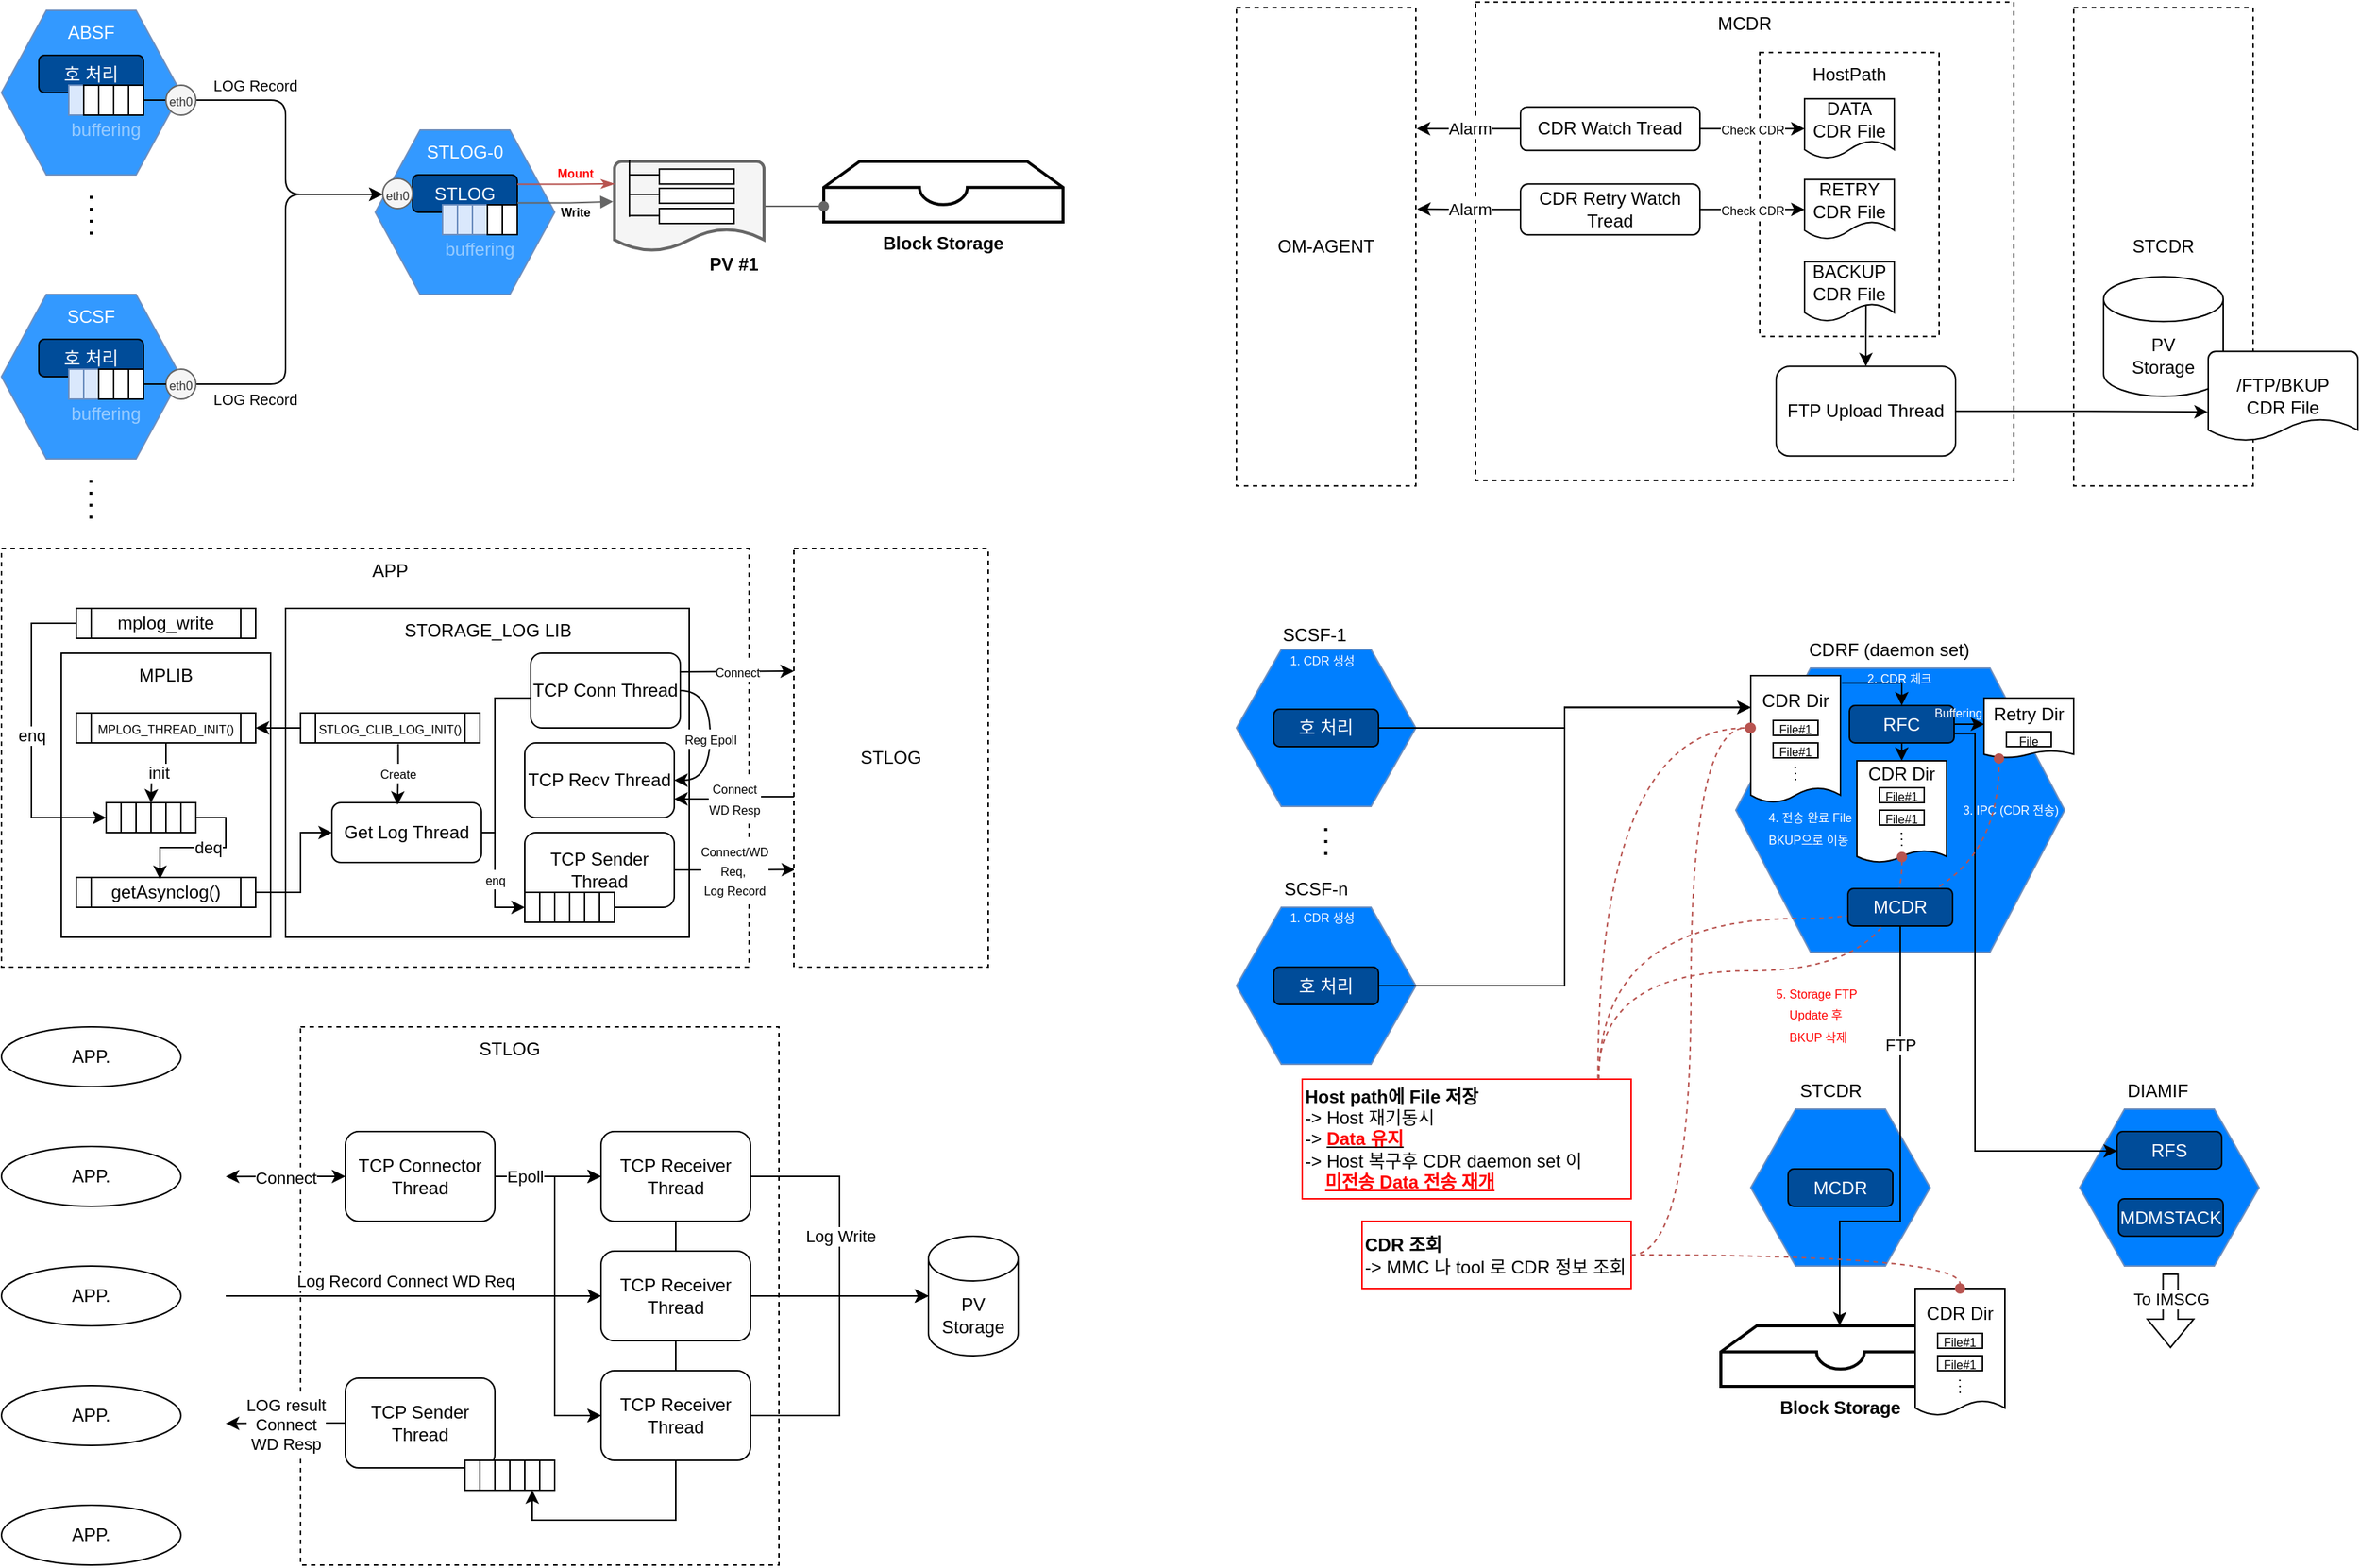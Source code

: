<mxfile version="27.1.6">
  <diagram name="페이지-1" id="11Tss-x-r-TRel5Nvl19">
    <mxGraphModel dx="1188" dy="619" grid="0" gridSize="10" guides="1" tooltips="1" connect="1" arrows="1" fold="1" page="0" pageScale="1" pageWidth="827" pageHeight="1169" math="0" shadow="0">
      <root>
        <mxCell id="0" />
        <mxCell id="1" parent="0" />
        <mxCell id="C8AfUTTtgkzpTunGznff-2" value="" style="rounded=0;whiteSpace=wrap;html=1;dashed=1;" parent="1" vertex="1">
          <mxGeometry x="1026" y="34.38" width="360" height="320" as="geometry" />
        </mxCell>
        <mxCell id="C8AfUTTtgkzpTunGznff-10" value="" style="rounded=0;whiteSpace=wrap;html=1;dashed=1;" parent="1" vertex="1">
          <mxGeometry x="1216" y="68.13" width="120" height="190" as="geometry" />
        </mxCell>
        <mxCell id="5OIsASfMRFt3mD0MDbSq-4" value="" style="group" parent="1" vertex="1" connectable="0">
          <mxGeometry x="40" y="40" width="120" height="110" as="geometry" />
        </mxCell>
        <mxCell id="5OIsASfMRFt3mD0MDbSq-2" value="" style="shape=hexagon;perimeter=hexagonPerimeter2;whiteSpace=wrap;html=1;fixedSize=1;fillColor=#3399FF;strokeColor=#6c8ebf;size=30;" parent="5OIsASfMRFt3mD0MDbSq-4" vertex="1">
          <mxGeometry width="120" height="110" as="geometry" />
        </mxCell>
        <mxCell id="5OIsASfMRFt3mD0MDbSq-3" value="&lt;font style=&quot;color: rgb(255, 255, 255);&quot;&gt;ABSF&lt;/font&gt;" style="text;html=1;align=center;verticalAlign=middle;whiteSpace=wrap;rounded=0;" parent="5OIsASfMRFt3mD0MDbSq-4" vertex="1">
          <mxGeometry x="30" width="60" height="30" as="geometry" />
        </mxCell>
        <mxCell id="5OIsASfMRFt3mD0MDbSq-12" value="&lt;font style=&quot;color: rgb(255, 255, 255);&quot;&gt;호 처리&lt;/font&gt;" style="rounded=1;whiteSpace=wrap;html=1;fillColor=#004C99;" parent="5OIsASfMRFt3mD0MDbSq-4" vertex="1">
          <mxGeometry x="25" y="30" width="70" height="25" as="geometry" />
        </mxCell>
        <mxCell id="5OIsASfMRFt3mD0MDbSq-22" value="" style="group" parent="5OIsASfMRFt3mD0MDbSq-4" vertex="1" connectable="0">
          <mxGeometry x="45" y="50" width="50" height="40" as="geometry" />
        </mxCell>
        <mxCell id="5OIsASfMRFt3mD0MDbSq-23" value="" style="rounded=0;whiteSpace=wrap;html=1;fillColor=#dae8fc;strokeColor=#6c8ebf;" parent="5OIsASfMRFt3mD0MDbSq-22" vertex="1">
          <mxGeometry width="10" height="20" as="geometry" />
        </mxCell>
        <mxCell id="5OIsASfMRFt3mD0MDbSq-26" value="" style="rounded=0;whiteSpace=wrap;html=1;" parent="5OIsASfMRFt3mD0MDbSq-22" vertex="1">
          <mxGeometry x="30" width="10" height="20" as="geometry" />
        </mxCell>
        <mxCell id="5OIsASfMRFt3mD0MDbSq-27" value="" style="rounded=0;whiteSpace=wrap;html=1;" parent="5OIsASfMRFt3mD0MDbSq-22" vertex="1">
          <mxGeometry x="40" width="10" height="20" as="geometry" />
        </mxCell>
        <mxCell id="5OIsASfMRFt3mD0MDbSq-28" value="&lt;font style=&quot;color: rgb(153, 204, 255);&quot;&gt;buffering&lt;/font&gt;" style="text;html=1;align=center;verticalAlign=middle;whiteSpace=wrap;rounded=0;" parent="5OIsASfMRFt3mD0MDbSq-22" vertex="1">
          <mxGeometry y="20" width="50" height="20" as="geometry" />
        </mxCell>
        <mxCell id="5OIsASfMRFt3mD0MDbSq-54" value="" style="rounded=0;whiteSpace=wrap;html=1;" parent="5OIsASfMRFt3mD0MDbSq-22" vertex="1">
          <mxGeometry x="20" width="10" height="20" as="geometry" />
        </mxCell>
        <mxCell id="5OIsASfMRFt3mD0MDbSq-55" value="" style="rounded=0;whiteSpace=wrap;html=1;" parent="5OIsASfMRFt3mD0MDbSq-4" vertex="1">
          <mxGeometry x="55" y="50" width="10" height="20" as="geometry" />
        </mxCell>
        <mxCell id="5OIsASfMRFt3mD0MDbSq-5" value="" style="group" parent="1" vertex="1" connectable="0">
          <mxGeometry x="40" y="230" width="120" height="110" as="geometry" />
        </mxCell>
        <mxCell id="5OIsASfMRFt3mD0MDbSq-6" value="" style="shape=hexagon;perimeter=hexagonPerimeter2;whiteSpace=wrap;html=1;fixedSize=1;fillColor=#3399FF;strokeColor=#6c8ebf;size=30;" parent="5OIsASfMRFt3mD0MDbSq-5" vertex="1">
          <mxGeometry width="120" height="110" as="geometry" />
        </mxCell>
        <mxCell id="5OIsASfMRFt3mD0MDbSq-7" value="&lt;font style=&quot;color: rgb(255, 255, 255);&quot;&gt;SCSF&lt;/font&gt;" style="text;html=1;align=center;verticalAlign=middle;whiteSpace=wrap;rounded=0;" parent="5OIsASfMRFt3mD0MDbSq-5" vertex="1">
          <mxGeometry x="30" width="60" height="30" as="geometry" />
        </mxCell>
        <mxCell id="5OIsASfMRFt3mD0MDbSq-11" value="&lt;font style=&quot;color: rgb(255, 255, 255);&quot;&gt;호 처리&lt;/font&gt;" style="rounded=1;whiteSpace=wrap;html=1;fillColor=#004C99;" parent="5OIsASfMRFt3mD0MDbSq-5" vertex="1">
          <mxGeometry x="25" y="30" width="70" height="25" as="geometry" />
        </mxCell>
        <mxCell id="5OIsASfMRFt3mD0MDbSq-21" value="" style="group" parent="5OIsASfMRFt3mD0MDbSq-5" vertex="1" connectable="0">
          <mxGeometry x="45" y="50" width="50" height="40" as="geometry" />
        </mxCell>
        <mxCell id="5OIsASfMRFt3mD0MDbSq-15" value="" style="rounded=0;whiteSpace=wrap;html=1;fillColor=#dae8fc;strokeColor=#6c8ebf;" parent="5OIsASfMRFt3mD0MDbSq-21" vertex="1">
          <mxGeometry width="10" height="20" as="geometry" />
        </mxCell>
        <mxCell id="5OIsASfMRFt3mD0MDbSq-16" value="" style="rounded=0;whiteSpace=wrap;html=1;fillColor=#dae8fc;strokeColor=#6c8ebf;" parent="5OIsASfMRFt3mD0MDbSq-21" vertex="1">
          <mxGeometry x="10" width="10" height="20" as="geometry" />
        </mxCell>
        <mxCell id="5OIsASfMRFt3mD0MDbSq-18" value="" style="rounded=0;whiteSpace=wrap;html=1;" parent="5OIsASfMRFt3mD0MDbSq-21" vertex="1">
          <mxGeometry x="30" width="10" height="20" as="geometry" />
        </mxCell>
        <mxCell id="5OIsASfMRFt3mD0MDbSq-19" value="" style="rounded=0;whiteSpace=wrap;html=1;" parent="5OIsASfMRFt3mD0MDbSq-21" vertex="1">
          <mxGeometry x="40" width="10" height="20" as="geometry" />
        </mxCell>
        <mxCell id="5OIsASfMRFt3mD0MDbSq-20" value="&lt;font style=&quot;color: rgb(153, 204, 255);&quot;&gt;buffering&lt;/font&gt;" style="text;html=1;align=center;verticalAlign=middle;whiteSpace=wrap;rounded=0;" parent="5OIsASfMRFt3mD0MDbSq-21" vertex="1">
          <mxGeometry y="20" width="50" height="20" as="geometry" />
        </mxCell>
        <mxCell id="5OIsASfMRFt3mD0MDbSq-56" value="" style="rounded=0;whiteSpace=wrap;html=1;" parent="5OIsASfMRFt3mD0MDbSq-21" vertex="1">
          <mxGeometry x="20" width="10" height="20" as="geometry" />
        </mxCell>
        <mxCell id="5OIsASfMRFt3mD0MDbSq-8" value="" style="group" parent="1" vertex="1" connectable="0">
          <mxGeometry x="290" y="120" width="120" height="110" as="geometry" />
        </mxCell>
        <mxCell id="5OIsASfMRFt3mD0MDbSq-9" value="" style="shape=hexagon;perimeter=hexagonPerimeter2;whiteSpace=wrap;html=1;fixedSize=1;fillColor=#3399FF;strokeColor=#6c8ebf;size=30;" parent="5OIsASfMRFt3mD0MDbSq-8" vertex="1">
          <mxGeometry width="120" height="110" as="geometry" />
        </mxCell>
        <mxCell id="5OIsASfMRFt3mD0MDbSq-10" value="&lt;font style=&quot;color: rgb(255, 255, 255);&quot;&gt;STLOG-0&lt;/font&gt;" style="text;html=1;align=center;verticalAlign=middle;whiteSpace=wrap;rounded=0;" parent="5OIsASfMRFt3mD0MDbSq-8" vertex="1">
          <mxGeometry x="30" width="60" height="30" as="geometry" />
        </mxCell>
        <mxCell id="5OIsASfMRFt3mD0MDbSq-47" value="&lt;font color=&quot;#ffffff&quot;&gt;STLOG&lt;/font&gt;" style="rounded=1;whiteSpace=wrap;html=1;fillColor=#004C99;" parent="5OIsASfMRFt3mD0MDbSq-8" vertex="1">
          <mxGeometry x="25" y="30" width="70" height="25" as="geometry" />
        </mxCell>
        <mxCell id="5OIsASfMRFt3mD0MDbSq-29" value="" style="group" parent="5OIsASfMRFt3mD0MDbSq-8" vertex="1" connectable="0">
          <mxGeometry x="45" y="50" width="50" height="40" as="geometry" />
        </mxCell>
        <mxCell id="5OIsASfMRFt3mD0MDbSq-30" value="" style="rounded=0;whiteSpace=wrap;html=1;fillColor=#dae8fc;strokeColor=#6c8ebf;" parent="5OIsASfMRFt3mD0MDbSq-29" vertex="1">
          <mxGeometry width="10" height="20" as="geometry" />
        </mxCell>
        <mxCell id="5OIsASfMRFt3mD0MDbSq-31" value="" style="rounded=0;whiteSpace=wrap;html=1;fillColor=#dae8fc;strokeColor=#6c8ebf;" parent="5OIsASfMRFt3mD0MDbSq-29" vertex="1">
          <mxGeometry x="10" width="10" height="20" as="geometry" />
        </mxCell>
        <mxCell id="5OIsASfMRFt3mD0MDbSq-32" value="" style="rounded=0;whiteSpace=wrap;html=1;fillColor=#dae8fc;strokeColor=#6c8ebf;" parent="5OIsASfMRFt3mD0MDbSq-29" vertex="1">
          <mxGeometry x="20" width="10" height="20" as="geometry" />
        </mxCell>
        <mxCell id="5OIsASfMRFt3mD0MDbSq-33" value="" style="rounded=0;whiteSpace=wrap;html=1;" parent="5OIsASfMRFt3mD0MDbSq-29" vertex="1">
          <mxGeometry x="30" width="10" height="20" as="geometry" />
        </mxCell>
        <mxCell id="5OIsASfMRFt3mD0MDbSq-34" value="" style="rounded=0;whiteSpace=wrap;html=1;" parent="5OIsASfMRFt3mD0MDbSq-29" vertex="1">
          <mxGeometry x="40" width="10" height="20" as="geometry" />
        </mxCell>
        <mxCell id="5OIsASfMRFt3mD0MDbSq-35" value="&lt;font style=&quot;color: rgb(153, 204, 255);&quot;&gt;buffering&lt;/font&gt;" style="text;html=1;align=center;verticalAlign=middle;whiteSpace=wrap;rounded=0;" parent="5OIsASfMRFt3mD0MDbSq-29" vertex="1">
          <mxGeometry y="20" width="50" height="20" as="geometry" />
        </mxCell>
        <mxCell id="5OIsASfMRFt3mD0MDbSq-49" value="&lt;font style=&quot;font-size: 8px;&quot;&gt;eth0&lt;/font&gt;" style="ellipse;whiteSpace=wrap;html=1;aspect=fixed;fillColor=#f5f5f5;fontColor=#333333;strokeColor=#666666;" parent="5OIsASfMRFt3mD0MDbSq-8" vertex="1">
          <mxGeometry x="5" y="32.5" width="20" height="20" as="geometry" />
        </mxCell>
        <mxCell id="5OIsASfMRFt3mD0MDbSq-13" value="" style="endArrow=none;dashed=1;html=1;dashPattern=1 3;strokeWidth=2;rounded=0;" parent="1" edge="1">
          <mxGeometry width="50" height="50" relative="1" as="geometry">
            <mxPoint x="100" y="190" as="sourcePoint" />
            <mxPoint x="100" y="160" as="targetPoint" />
          </mxGeometry>
        </mxCell>
        <mxCell id="5OIsASfMRFt3mD0MDbSq-14" value="" style="endArrow=none;dashed=1;html=1;dashPattern=1 3;strokeWidth=2;rounded=0;" parent="1" edge="1">
          <mxGeometry width="50" height="50" relative="1" as="geometry">
            <mxPoint x="99.8" y="380" as="sourcePoint" />
            <mxPoint x="99.8" y="350" as="targetPoint" />
          </mxGeometry>
        </mxCell>
        <mxCell id="5OIsASfMRFt3mD0MDbSq-48" style="edgeStyle=orthogonalEdgeStyle;rounded=1;orthogonalLoop=1;jettySize=auto;html=1;exitX=1;exitY=0.5;exitDx=0;exitDy=0;curved=0;entryX=0;entryY=0.5;entryDx=0;entryDy=0;" parent="1" source="5OIsASfMRFt3mD0MDbSq-50" target="5OIsASfMRFt3mD0MDbSq-49" edge="1">
          <mxGeometry relative="1" as="geometry">
            <mxPoint x="270" y="150" as="targetPoint" />
            <Array as="points">
              <mxPoint x="230" y="100" />
              <mxPoint x="230" y="163" />
              <mxPoint x="295" y="163" />
            </Array>
          </mxGeometry>
        </mxCell>
        <mxCell id="5OIsASfMRFt3mD0MDbSq-52" value="" style="edgeStyle=orthogonalEdgeStyle;rounded=0;orthogonalLoop=1;jettySize=auto;html=1;endArrow=none;startFill=0;entryX=0;entryY=0.5;entryDx=0;entryDy=0;exitX=1;exitY=0.5;exitDx=0;exitDy=0;" parent="1" source="5OIsASfMRFt3mD0MDbSq-27" target="5OIsASfMRFt3mD0MDbSq-50" edge="1">
          <mxGeometry relative="1" as="geometry">
            <mxPoint x="210" y="140" as="sourcePoint" />
            <mxPoint x="325" y="82" as="targetPoint" />
          </mxGeometry>
        </mxCell>
        <mxCell id="5OIsASfMRFt3mD0MDbSq-50" value="&lt;font style=&quot;font-size: 8px;&quot;&gt;eth0&lt;/font&gt;" style="ellipse;whiteSpace=wrap;html=1;aspect=fixed;fillColor=#f5f5f5;fontColor=#333333;strokeColor=#666666;" parent="1" vertex="1">
          <mxGeometry x="150" y="90" width="20" height="20" as="geometry" />
        </mxCell>
        <mxCell id="5OIsASfMRFt3mD0MDbSq-53" value="&lt;font style=&quot;font-size: 10px;&quot;&gt;LOG Record&lt;/font&gt;" style="text;html=1;align=center;verticalAlign=middle;whiteSpace=wrap;rounded=0;" parent="1" vertex="1">
          <mxGeometry x="180" y="80" width="60" height="20" as="geometry" />
        </mxCell>
        <mxCell id="5OIsASfMRFt3mD0MDbSq-62" style="edgeStyle=orthogonalEdgeStyle;rounded=1;orthogonalLoop=1;jettySize=auto;html=1;exitX=1;exitY=0.5;exitDx=0;exitDy=0;curved=0;entryX=0;entryY=0.5;entryDx=0;entryDy=0;" parent="1" source="5OIsASfMRFt3mD0MDbSq-63" target="5OIsASfMRFt3mD0MDbSq-49" edge="1">
          <mxGeometry relative="1" as="geometry">
            <mxPoint x="280" y="210" as="targetPoint" />
            <Array as="points">
              <mxPoint x="230" y="290" />
              <mxPoint x="230" y="163" />
              <mxPoint x="295" y="163" />
            </Array>
          </mxGeometry>
        </mxCell>
        <mxCell id="5OIsASfMRFt3mD0MDbSq-63" value="&lt;font style=&quot;font-size: 8px;&quot;&gt;eth0&lt;/font&gt;" style="ellipse;whiteSpace=wrap;html=1;aspect=fixed;fillColor=#f5f5f5;fontColor=#333333;strokeColor=#666666;" parent="1" vertex="1">
          <mxGeometry x="150" y="280" width="20" height="20" as="geometry" />
        </mxCell>
        <mxCell id="5OIsASfMRFt3mD0MDbSq-64" value="&lt;font style=&quot;font-size: 10px;&quot;&gt;LOG Record&lt;/font&gt;" style="text;html=1;align=center;verticalAlign=middle;whiteSpace=wrap;rounded=0;" parent="1" vertex="1">
          <mxGeometry x="180" y="290" width="60" height="20" as="geometry" />
        </mxCell>
        <mxCell id="5OIsASfMRFt3mD0MDbSq-65" style="edgeStyle=orthogonalEdgeStyle;rounded=0;orthogonalLoop=1;jettySize=auto;html=1;exitX=1;exitY=0.5;exitDx=0;exitDy=0;entryX=0;entryY=0.5;entryDx=0;entryDy=0;endArrow=none;startFill=0;" parent="1" source="5OIsASfMRFt3mD0MDbSq-19" target="5OIsASfMRFt3mD0MDbSq-63" edge="1">
          <mxGeometry relative="1" as="geometry" />
        </mxCell>
        <mxCell id="5OIsASfMRFt3mD0MDbSq-66" value="" style="strokeWidth=2;html=1;shape=mxgraph.flowchart.document2;whiteSpace=wrap;size=0.25;fillColor=#f5f5f5;fontColor=#333333;strokeColor=#666666;" parent="1" vertex="1">
          <mxGeometry x="450" y="141" width="100" height="60" as="geometry" />
        </mxCell>
        <mxCell id="5OIsASfMRFt3mD0MDbSq-67" value="&lt;b&gt;PV #1&lt;/b&gt;" style="text;html=1;align=center;verticalAlign=middle;whiteSpace=wrap;rounded=0;" parent="1" vertex="1">
          <mxGeometry x="510" y="200" width="40" height="20" as="geometry" />
        </mxCell>
        <mxCell id="5OIsASfMRFt3mD0MDbSq-68" value="" style="edgeStyle=orthogonalEdgeStyle;rounded=0;orthogonalLoop=1;jettySize=auto;html=1;exitX=1;exitY=0.25;exitDx=0;exitDy=0;entryX=0;entryY=0.25;entryDx=0;entryDy=0;entryPerimeter=0;fillColor=#f8cecc;strokeColor=#b85450;endArrow=classicThin;endFill=1;" parent="1" source="5OIsASfMRFt3mD0MDbSq-47" target="5OIsASfMRFt3mD0MDbSq-66" edge="1">
          <mxGeometry x="0.005" y="6" relative="1" as="geometry">
            <mxPoint as="offset" />
          </mxGeometry>
        </mxCell>
        <mxCell id="5OIsASfMRFt3mD0MDbSq-69" style="edgeStyle=orthogonalEdgeStyle;rounded=0;orthogonalLoop=1;jettySize=auto;html=1;exitX=1;exitY=0.75;exitDx=0;exitDy=0;entryX=-0.009;entryY=0.448;entryDx=0;entryDy=0;entryPerimeter=0;fillColor=#f5f5f5;strokeColor=#666666;endArrow=block;endFill=1;strokeWidth=1;" parent="1" source="5OIsASfMRFt3mD0MDbSq-47" target="5OIsASfMRFt3mD0MDbSq-66" edge="1">
          <mxGeometry relative="1" as="geometry" />
        </mxCell>
        <mxCell id="5OIsASfMRFt3mD0MDbSq-70" value="&lt;font style=&quot;font-size: 8px; color: rgb(255, 0, 0);&quot;&gt;&lt;b&gt;Mount&lt;/b&gt;&lt;/font&gt;" style="text;html=1;align=center;verticalAlign=middle;whiteSpace=wrap;rounded=0;" parent="1" vertex="1">
          <mxGeometry x="409" y="143" width="30" height="10" as="geometry" />
        </mxCell>
        <mxCell id="5OIsASfMRFt3mD0MDbSq-71" value="&lt;font style=&quot;font-size: 8px;&quot;&gt;&lt;b&gt;Write&lt;/b&gt;&lt;/font&gt;" style="text;html=1;align=center;verticalAlign=middle;whiteSpace=wrap;rounded=0;" parent="1" vertex="1">
          <mxGeometry x="409" y="169" width="30" height="10" as="geometry" />
        </mxCell>
        <mxCell id="5OIsASfMRFt3mD0MDbSq-72" value="" style="html=1;verticalLabelPosition=bottom;align=center;labelBackgroundColor=#ffffff;verticalAlign=top;strokeWidth=2;strokeColor=#000000;shadow=0;dashed=0;shape=mxgraph.ios7.icons.storage;" parent="1" vertex="1">
          <mxGeometry x="590" y="141" width="160" height="40.5" as="geometry" />
        </mxCell>
        <mxCell id="5OIsASfMRFt3mD0MDbSq-73" value="&lt;b&gt;Block Storage&lt;/b&gt;" style="text;html=1;align=center;verticalAlign=middle;whiteSpace=wrap;rounded=0;" parent="1" vertex="1">
          <mxGeometry x="620" y="182.5" width="100" height="27.5" as="geometry" />
        </mxCell>
        <mxCell id="5OIsASfMRFt3mD0MDbSq-75" style="edgeStyle=orthogonalEdgeStyle;rounded=0;orthogonalLoop=1;jettySize=auto;html=1;strokeColor=#666666;endArrow=oval;endFill=1;entryX=0;entryY=0.741;entryDx=0;entryDy=0;entryPerimeter=0;" parent="1" target="5OIsASfMRFt3mD0MDbSq-72" edge="1">
          <mxGeometry relative="1" as="geometry">
            <mxPoint x="551" y="171" as="sourcePoint" />
            <mxPoint x="580" y="171" as="targetPoint" />
          </mxGeometry>
        </mxCell>
        <mxCell id="zo4aIrGl-BUG4NTdahwh-1" value="" style="rounded=0;whiteSpace=wrap;html=1;dashed=1;" parent="1" vertex="1">
          <mxGeometry x="40" y="400" width="500" height="280" as="geometry" />
        </mxCell>
        <mxCell id="zo4aIrGl-BUG4NTdahwh-3" value="APP" style="text;html=1;align=center;verticalAlign=middle;whiteSpace=wrap;rounded=0;" parent="1" vertex="1">
          <mxGeometry x="260" y="400" width="80" height="30" as="geometry" />
        </mxCell>
        <mxCell id="zo4aIrGl-BUG4NTdahwh-7" value="" style="group" parent="1" vertex="1" connectable="0">
          <mxGeometry x="90" y="440" width="120" height="20" as="geometry" />
        </mxCell>
        <mxCell id="zo4aIrGl-BUG4NTdahwh-4" value="" style="rounded=0;whiteSpace=wrap;html=1;" parent="zo4aIrGl-BUG4NTdahwh-7" vertex="1">
          <mxGeometry width="10" height="20" as="geometry" />
        </mxCell>
        <mxCell id="zo4aIrGl-BUG4NTdahwh-5" value="" style="rounded=0;whiteSpace=wrap;html=1;" parent="zo4aIrGl-BUG4NTdahwh-7" vertex="1">
          <mxGeometry x="110" width="10" height="20" as="geometry" />
        </mxCell>
        <mxCell id="zo4aIrGl-BUG4NTdahwh-6" value="mplog_write" style="rounded=0;whiteSpace=wrap;html=1;" parent="zo4aIrGl-BUG4NTdahwh-7" vertex="1">
          <mxGeometry x="10" width="100" height="20" as="geometry" />
        </mxCell>
        <mxCell id="zo4aIrGl-BUG4NTdahwh-8" value="" style="rounded=0;whiteSpace=wrap;html=1;" parent="1" vertex="1">
          <mxGeometry x="230" y="440" width="270" height="220" as="geometry" />
        </mxCell>
        <mxCell id="zo4aIrGl-BUG4NTdahwh-9" value="STORAGE_LOG LIB" style="text;html=1;align=center;verticalAlign=middle;whiteSpace=wrap;rounded=0;" parent="1" vertex="1">
          <mxGeometry x="302.5" y="440" width="125" height="30" as="geometry" />
        </mxCell>
        <mxCell id="zo4aIrGl-BUG4NTdahwh-10" value="" style="rounded=0;whiteSpace=wrap;html=1;" parent="1" vertex="1">
          <mxGeometry x="80" y="470" width="140" height="190" as="geometry" />
        </mxCell>
        <mxCell id="zo4aIrGl-BUG4NTdahwh-11" value="MPLIB" style="text;html=1;align=center;verticalAlign=middle;whiteSpace=wrap;rounded=0;" parent="1" vertex="1">
          <mxGeometry x="120" y="470" width="60" height="30" as="geometry" />
        </mxCell>
        <mxCell id="zo4aIrGl-BUG4NTdahwh-12" value="MPLOG" style="group" parent="1" vertex="1" connectable="0">
          <mxGeometry x="90" y="510" width="120" height="20" as="geometry" />
        </mxCell>
        <mxCell id="zo4aIrGl-BUG4NTdahwh-13" value="" style="rounded=0;whiteSpace=wrap;html=1;" parent="zo4aIrGl-BUG4NTdahwh-12" vertex="1">
          <mxGeometry width="10" height="20" as="geometry" />
        </mxCell>
        <mxCell id="zo4aIrGl-BUG4NTdahwh-14" value="" style="rounded=0;whiteSpace=wrap;html=1;" parent="zo4aIrGl-BUG4NTdahwh-12" vertex="1">
          <mxGeometry x="110" width="10" height="20" as="geometry" />
        </mxCell>
        <mxCell id="zo4aIrGl-BUG4NTdahwh-23" value="init" style="edgeStyle=orthogonalEdgeStyle;rounded=0;orthogonalLoop=1;jettySize=auto;html=1;exitX=0.5;exitY=1;exitDx=0;exitDy=0;" parent="zo4aIrGl-BUG4NTdahwh-12" source="zo4aIrGl-BUG4NTdahwh-15" edge="1">
          <mxGeometry relative="1" as="geometry">
            <mxPoint x="50" y="60" as="targetPoint" />
          </mxGeometry>
        </mxCell>
        <mxCell id="zo4aIrGl-BUG4NTdahwh-15" value="&lt;font style=&quot;font-size: 8px;&quot;&gt;MPLOG_THREAD_INIT()&lt;/font&gt;" style="rounded=0;whiteSpace=wrap;html=1;" parent="zo4aIrGl-BUG4NTdahwh-12" vertex="1">
          <mxGeometry x="10" width="100" height="20" as="geometry" />
        </mxCell>
        <mxCell id="zo4aIrGl-BUG4NTdahwh-22" value="" style="group" parent="1" vertex="1" connectable="0">
          <mxGeometry x="110" y="570" width="60" height="20" as="geometry" />
        </mxCell>
        <mxCell id="zo4aIrGl-BUG4NTdahwh-16" value="" style="rounded=0;whiteSpace=wrap;html=1;" parent="zo4aIrGl-BUG4NTdahwh-22" vertex="1">
          <mxGeometry width="10" height="20" as="geometry" />
        </mxCell>
        <mxCell id="zo4aIrGl-BUG4NTdahwh-17" value="" style="rounded=0;whiteSpace=wrap;html=1;" parent="zo4aIrGl-BUG4NTdahwh-22" vertex="1">
          <mxGeometry x="10" width="10" height="20" as="geometry" />
        </mxCell>
        <mxCell id="zo4aIrGl-BUG4NTdahwh-18" value="" style="rounded=0;whiteSpace=wrap;html=1;" parent="zo4aIrGl-BUG4NTdahwh-22" vertex="1">
          <mxGeometry x="20" width="10" height="20" as="geometry" />
        </mxCell>
        <mxCell id="zo4aIrGl-BUG4NTdahwh-19" value="" style="rounded=0;whiteSpace=wrap;html=1;" parent="zo4aIrGl-BUG4NTdahwh-22" vertex="1">
          <mxGeometry x="30" width="10" height="20" as="geometry" />
        </mxCell>
        <mxCell id="zo4aIrGl-BUG4NTdahwh-20" value="" style="rounded=0;whiteSpace=wrap;html=1;" parent="zo4aIrGl-BUG4NTdahwh-22" vertex="1">
          <mxGeometry x="40" width="10" height="20" as="geometry" />
        </mxCell>
        <mxCell id="zo4aIrGl-BUG4NTdahwh-21" value="" style="rounded=0;whiteSpace=wrap;html=1;" parent="zo4aIrGl-BUG4NTdahwh-22" vertex="1">
          <mxGeometry x="50" width="10" height="20" as="geometry" />
        </mxCell>
        <mxCell id="zo4aIrGl-BUG4NTdahwh-24" value="enq" style="edgeStyle=orthogonalEdgeStyle;rounded=0;orthogonalLoop=1;jettySize=auto;html=1;exitX=0;exitY=0.5;exitDx=0;exitDy=0;entryX=0;entryY=0.5;entryDx=0;entryDy=0;" parent="1" source="zo4aIrGl-BUG4NTdahwh-4" target="zo4aIrGl-BUG4NTdahwh-16" edge="1">
          <mxGeometry relative="1" as="geometry">
            <Array as="points">
              <mxPoint x="60" y="450" />
              <mxPoint x="60" y="580" />
            </Array>
          </mxGeometry>
        </mxCell>
        <mxCell id="zo4aIrGl-BUG4NTdahwh-27" value="MPLOG" style="group" parent="1" vertex="1" connectable="0">
          <mxGeometry x="90" y="620" width="120" height="20" as="geometry" />
        </mxCell>
        <mxCell id="zo4aIrGl-BUG4NTdahwh-28" value="" style="rounded=0;whiteSpace=wrap;html=1;" parent="zo4aIrGl-BUG4NTdahwh-27" vertex="1">
          <mxGeometry width="10" height="20" as="geometry" />
        </mxCell>
        <mxCell id="zo4aIrGl-BUG4NTdahwh-29" value="" style="rounded=0;whiteSpace=wrap;html=1;" parent="zo4aIrGl-BUG4NTdahwh-27" vertex="1">
          <mxGeometry x="110" width="10" height="20" as="geometry" />
        </mxCell>
        <mxCell id="zo4aIrGl-BUG4NTdahwh-31" value="&lt;font&gt;getAsynclog()&lt;/font&gt;" style="rounded=0;whiteSpace=wrap;html=1;" parent="zo4aIrGl-BUG4NTdahwh-27" vertex="1">
          <mxGeometry x="10" width="100" height="20" as="geometry" />
        </mxCell>
        <mxCell id="zo4aIrGl-BUG4NTdahwh-32" value="deq" style="edgeStyle=orthogonalEdgeStyle;rounded=0;orthogonalLoop=1;jettySize=auto;html=1;exitX=1;exitY=0.5;exitDx=0;exitDy=0;entryX=0.46;entryY=0.055;entryDx=0;entryDy=0;entryPerimeter=0;" parent="1" source="zo4aIrGl-BUG4NTdahwh-21" target="zo4aIrGl-BUG4NTdahwh-31" edge="1">
          <mxGeometry relative="1" as="geometry">
            <Array as="points">
              <mxPoint x="190" y="580" />
              <mxPoint x="190" y="600" />
              <mxPoint x="146" y="600" />
            </Array>
          </mxGeometry>
        </mxCell>
        <mxCell id="zo4aIrGl-BUG4NTdahwh-33" value="MPLOG" style="group" parent="1" vertex="1" connectable="0">
          <mxGeometry x="240" y="510" width="120" height="20" as="geometry" />
        </mxCell>
        <mxCell id="zo4aIrGl-BUG4NTdahwh-34" value="" style="rounded=0;whiteSpace=wrap;html=1;" parent="zo4aIrGl-BUG4NTdahwh-33" vertex="1">
          <mxGeometry width="10" height="20" as="geometry" />
        </mxCell>
        <mxCell id="zo4aIrGl-BUG4NTdahwh-35" value="" style="rounded=0;whiteSpace=wrap;html=1;" parent="zo4aIrGl-BUG4NTdahwh-33" vertex="1">
          <mxGeometry x="110" width="10" height="20" as="geometry" />
        </mxCell>
        <mxCell id="zo4aIrGl-BUG4NTdahwh-37" value="&lt;font style=&quot;font-size: 8px;&quot;&gt;STLOG_CLIB_LOG_INIT()&lt;/font&gt;" style="rounded=0;whiteSpace=wrap;html=1;" parent="zo4aIrGl-BUG4NTdahwh-33" vertex="1">
          <mxGeometry x="10" width="100" height="20" as="geometry" />
        </mxCell>
        <mxCell id="zo4aIrGl-BUG4NTdahwh-39" style="edgeStyle=orthogonalEdgeStyle;rounded=0;orthogonalLoop=1;jettySize=auto;html=1;exitX=0;exitY=0.5;exitDx=0;exitDy=0;entryX=1;entryY=0.5;entryDx=0;entryDy=0;" parent="1" source="zo4aIrGl-BUG4NTdahwh-34" target="zo4aIrGl-BUG4NTdahwh-14" edge="1">
          <mxGeometry relative="1" as="geometry" />
        </mxCell>
        <mxCell id="zo4aIrGl-BUG4NTdahwh-54" value="&lt;font style=&quot;font-size: 8px;&quot;&gt;enq&lt;/font&gt;" style="edgeStyle=orthogonalEdgeStyle;rounded=0;orthogonalLoop=1;jettySize=auto;html=1;exitX=1;exitY=0.5;exitDx=0;exitDy=0;entryX=0;entryY=0.5;entryDx=0;entryDy=0;" parent="1" source="zo4aIrGl-BUG4NTdahwh-40" target="zo4aIrGl-BUG4NTdahwh-44" edge="1">
          <mxGeometry relative="1" as="geometry">
            <Array as="points">
              <mxPoint x="370" y="590" />
              <mxPoint x="370" y="640" />
            </Array>
          </mxGeometry>
        </mxCell>
        <mxCell id="zo4aIrGl-BUG4NTdahwh-56" style="edgeStyle=orthogonalEdgeStyle;rounded=0;orthogonalLoop=1;jettySize=auto;html=1;exitX=1;exitY=0.5;exitDx=0;exitDy=0;entryX=0;entryY=0.5;entryDx=0;entryDy=0;endArrow=none;startFill=0;" parent="1" source="zo4aIrGl-BUG4NTdahwh-40" target="zo4aIrGl-BUG4NTdahwh-51" edge="1">
          <mxGeometry relative="1" as="geometry">
            <Array as="points">
              <mxPoint x="370" y="590" />
              <mxPoint x="370" y="500" />
            </Array>
          </mxGeometry>
        </mxCell>
        <mxCell id="zo4aIrGl-BUG4NTdahwh-40" value="Get Log Thread" style="rounded=1;whiteSpace=wrap;html=1;" parent="1" vertex="1">
          <mxGeometry x="261" y="570" width="100" height="40" as="geometry" />
        </mxCell>
        <mxCell id="zo4aIrGl-BUG4NTdahwh-41" style="edgeStyle=orthogonalEdgeStyle;rounded=0;orthogonalLoop=1;jettySize=auto;html=1;exitX=1;exitY=0.5;exitDx=0;exitDy=0;entryX=0;entryY=0.5;entryDx=0;entryDy=0;" parent="1" source="zo4aIrGl-BUG4NTdahwh-29" target="zo4aIrGl-BUG4NTdahwh-40" edge="1">
          <mxGeometry relative="1" as="geometry">
            <Array as="points">
              <mxPoint x="240" y="630" />
              <mxPoint x="240" y="590" />
            </Array>
          </mxGeometry>
        </mxCell>
        <mxCell id="zo4aIrGl-BUG4NTdahwh-42" value="&lt;font style=&quot;font-size: 8px;&quot;&gt;Create&lt;/font&gt;" style="edgeStyle=orthogonalEdgeStyle;rounded=0;orthogonalLoop=1;jettySize=auto;html=1;entryX=0.439;entryY=0.036;entryDx=0;entryDy=0;entryPerimeter=0;exitX=0.553;exitY=1.038;exitDx=0;exitDy=0;exitPerimeter=0;" parent="1" source="zo4aIrGl-BUG4NTdahwh-37" target="zo4aIrGl-BUG4NTdahwh-40" edge="1">
          <mxGeometry x="-0.045" relative="1" as="geometry">
            <mxPoint as="offset" />
          </mxGeometry>
        </mxCell>
        <mxCell id="zo4aIrGl-BUG4NTdahwh-57" value="&lt;font style=&quot;font-size: 8px;&quot;&gt;Reg Epoll&lt;/font&gt;" style="edgeStyle=orthogonalEdgeStyle;rounded=0;orthogonalLoop=1;jettySize=auto;html=1;exitX=1;exitY=0.5;exitDx=0;exitDy=0;entryX=1;entryY=0.5;entryDx=0;entryDy=0;curved=1;" parent="1" source="zo4aIrGl-BUG4NTdahwh-51" target="zo4aIrGl-BUG4NTdahwh-52" edge="1">
          <mxGeometry relative="1" as="geometry" />
        </mxCell>
        <mxCell id="zo4aIrGl-BUG4NTdahwh-51" value="TCP Conn Thread" style="rounded=1;whiteSpace=wrap;html=1;" parent="1" vertex="1">
          <mxGeometry x="394" y="470" width="100" height="50" as="geometry" />
        </mxCell>
        <mxCell id="zo4aIrGl-BUG4NTdahwh-52" value="TCP Recv Thread" style="rounded=1;whiteSpace=wrap;html=1;" parent="1" vertex="1">
          <mxGeometry x="390" y="530" width="100" height="50" as="geometry" />
        </mxCell>
        <mxCell id="zo4aIrGl-BUG4NTdahwh-62" value="&lt;font style=&quot;font-size: 8px;&quot;&gt;Connect/WD&lt;/font&gt;&lt;div&gt;&lt;font style=&quot;font-size: 8px;&quot;&gt;Req,&amp;nbsp;&lt;/font&gt;&lt;div&gt;&lt;font style=&quot;font-size: 8px;&quot;&gt;Log Record&lt;/font&gt;&lt;/div&gt;&lt;/div&gt;" style="edgeStyle=orthogonalEdgeStyle;rounded=0;orthogonalLoop=1;jettySize=auto;html=1;exitX=1;exitY=0.5;exitDx=0;exitDy=0;entryX=0.006;entryY=0.767;entryDx=0;entryDy=0;entryPerimeter=0;" parent="1" source="zo4aIrGl-BUG4NTdahwh-53" target="zo4aIrGl-BUG4NTdahwh-58" edge="1">
          <mxGeometry relative="1" as="geometry" />
        </mxCell>
        <mxCell id="zo4aIrGl-BUG4NTdahwh-53" value="TCP Sender Thread" style="rounded=1;whiteSpace=wrap;html=1;" parent="1" vertex="1">
          <mxGeometry x="390" y="590" width="100" height="50" as="geometry" />
        </mxCell>
        <mxCell id="zo4aIrGl-BUG4NTdahwh-43" value="" style="group" parent="1" vertex="1" connectable="0">
          <mxGeometry x="390" y="630" width="60" height="20" as="geometry" />
        </mxCell>
        <mxCell id="zo4aIrGl-BUG4NTdahwh-44" value="" style="rounded=0;whiteSpace=wrap;html=1;" parent="zo4aIrGl-BUG4NTdahwh-43" vertex="1">
          <mxGeometry width="10" height="20" as="geometry" />
        </mxCell>
        <mxCell id="zo4aIrGl-BUG4NTdahwh-45" value="" style="rounded=0;whiteSpace=wrap;html=1;" parent="zo4aIrGl-BUG4NTdahwh-43" vertex="1">
          <mxGeometry x="10" width="10" height="20" as="geometry" />
        </mxCell>
        <mxCell id="zo4aIrGl-BUG4NTdahwh-46" value="" style="rounded=0;whiteSpace=wrap;html=1;" parent="zo4aIrGl-BUG4NTdahwh-43" vertex="1">
          <mxGeometry x="20" width="10" height="20" as="geometry" />
        </mxCell>
        <mxCell id="zo4aIrGl-BUG4NTdahwh-47" value="" style="rounded=0;whiteSpace=wrap;html=1;" parent="zo4aIrGl-BUG4NTdahwh-43" vertex="1">
          <mxGeometry x="30" width="10" height="20" as="geometry" />
        </mxCell>
        <mxCell id="zo4aIrGl-BUG4NTdahwh-48" value="" style="rounded=0;whiteSpace=wrap;html=1;" parent="zo4aIrGl-BUG4NTdahwh-43" vertex="1">
          <mxGeometry x="40" width="10" height="20" as="geometry" />
        </mxCell>
        <mxCell id="zo4aIrGl-BUG4NTdahwh-49" value="" style="rounded=0;whiteSpace=wrap;html=1;" parent="zo4aIrGl-BUG4NTdahwh-43" vertex="1">
          <mxGeometry x="50" width="10" height="20" as="geometry" />
        </mxCell>
        <mxCell id="zo4aIrGl-BUG4NTdahwh-58" value="" style="rounded=0;whiteSpace=wrap;html=1;dashed=1;" parent="1" vertex="1">
          <mxGeometry x="570" y="400" width="130" height="280" as="geometry" />
        </mxCell>
        <mxCell id="zo4aIrGl-BUG4NTdahwh-59" value="STLOG" style="text;html=1;align=center;verticalAlign=middle;whiteSpace=wrap;rounded=0;" parent="1" vertex="1">
          <mxGeometry x="595" y="525" width="80" height="30" as="geometry" />
        </mxCell>
        <mxCell id="zo4aIrGl-BUG4NTdahwh-60" value="&lt;font style=&quot;font-size: 8px;&quot;&gt;Connect&lt;/font&gt;" style="edgeStyle=orthogonalEdgeStyle;rounded=0;orthogonalLoop=1;jettySize=auto;html=1;exitX=1;exitY=0.25;exitDx=0;exitDy=0;" parent="1" source="zo4aIrGl-BUG4NTdahwh-51" edge="1">
          <mxGeometry relative="1" as="geometry">
            <mxPoint x="570" y="482" as="targetPoint" />
          </mxGeometry>
        </mxCell>
        <mxCell id="zo4aIrGl-BUG4NTdahwh-61" value="&lt;font style=&quot;font-size: 8px;&quot;&gt;Connect&lt;/font&gt;&lt;div&gt;&lt;font style=&quot;font-size: 8px;&quot;&gt;WD Resp&lt;/font&gt;&lt;/div&gt;" style="edgeStyle=orthogonalEdgeStyle;rounded=0;orthogonalLoop=1;jettySize=auto;html=1;exitX=1;exitY=0.75;exitDx=0;exitDy=0;entryX=0.001;entryY=0.593;entryDx=0;entryDy=0;entryPerimeter=0;startArrow=classic;startFill=1;endArrow=none;" parent="1" source="zo4aIrGl-BUG4NTdahwh-52" target="zo4aIrGl-BUG4NTdahwh-58" edge="1">
          <mxGeometry relative="1" as="geometry" />
        </mxCell>
        <mxCell id="zo4aIrGl-BUG4NTdahwh-63" value="APP." style="ellipse;whiteSpace=wrap;html=1;" parent="1" vertex="1">
          <mxGeometry x="40" y="800" width="120" height="40" as="geometry" />
        </mxCell>
        <mxCell id="zo4aIrGl-BUG4NTdahwh-64" value="APP." style="ellipse;whiteSpace=wrap;html=1;" parent="1" vertex="1">
          <mxGeometry x="40" y="880" width="120" height="40" as="geometry" />
        </mxCell>
        <mxCell id="zo4aIrGl-BUG4NTdahwh-65" value="APP." style="ellipse;whiteSpace=wrap;html=1;" parent="1" vertex="1">
          <mxGeometry x="40" y="960" width="120" height="40" as="geometry" />
        </mxCell>
        <mxCell id="zo4aIrGl-BUG4NTdahwh-66" value="APP." style="ellipse;whiteSpace=wrap;html=1;" parent="1" vertex="1">
          <mxGeometry x="40" y="1040" width="120" height="40" as="geometry" />
        </mxCell>
        <mxCell id="zo4aIrGl-BUG4NTdahwh-67" value="APP." style="ellipse;whiteSpace=wrap;html=1;" parent="1" vertex="1">
          <mxGeometry x="40" y="720" width="120" height="40" as="geometry" />
        </mxCell>
        <mxCell id="zo4aIrGl-BUG4NTdahwh-69" value="" style="rounded=0;whiteSpace=wrap;html=1;dashed=1;" parent="1" vertex="1">
          <mxGeometry x="240" y="720" width="320" height="360" as="geometry" />
        </mxCell>
        <mxCell id="zo4aIrGl-BUG4NTdahwh-70" value="STLOG" style="text;html=1;align=center;verticalAlign=middle;whiteSpace=wrap;rounded=0;" parent="1" vertex="1">
          <mxGeometry x="340" y="720" width="80" height="30" as="geometry" />
        </mxCell>
        <mxCell id="zo4aIrGl-BUG4NTdahwh-76" value="Connect" style="edgeStyle=orthogonalEdgeStyle;rounded=0;orthogonalLoop=1;jettySize=auto;html=1;exitX=0;exitY=0.5;exitDx=0;exitDy=0;startArrow=classic;startFill=1;" parent="1" source="zo4aIrGl-BUG4NTdahwh-71" edge="1">
          <mxGeometry relative="1" as="geometry">
            <mxPoint x="190" y="820.087" as="targetPoint" />
          </mxGeometry>
        </mxCell>
        <mxCell id="zo4aIrGl-BUG4NTdahwh-81" style="edgeStyle=orthogonalEdgeStyle;rounded=0;orthogonalLoop=1;jettySize=auto;html=1;exitX=1;exitY=0.5;exitDx=0;exitDy=0;entryX=0;entryY=0.5;entryDx=0;entryDy=0;" parent="1" source="zo4aIrGl-BUG4NTdahwh-71" target="zo4aIrGl-BUG4NTdahwh-73" edge="1">
          <mxGeometry relative="1" as="geometry" />
        </mxCell>
        <mxCell id="zo4aIrGl-BUG4NTdahwh-82" style="edgeStyle=orthogonalEdgeStyle;rounded=0;orthogonalLoop=1;jettySize=auto;html=1;entryX=0;entryY=0.5;entryDx=0;entryDy=0;" parent="1" target="zo4aIrGl-BUG4NTdahwh-74" edge="1">
          <mxGeometry relative="1" as="geometry">
            <mxPoint x="370" y="820" as="sourcePoint" />
            <Array as="points">
              <mxPoint x="410" y="820" />
              <mxPoint x="410" y="900" />
            </Array>
          </mxGeometry>
        </mxCell>
        <mxCell id="zo4aIrGl-BUG4NTdahwh-83" value="Epoll" style="edgeStyle=orthogonalEdgeStyle;rounded=0;orthogonalLoop=1;jettySize=auto;html=1;exitX=1;exitY=0.5;exitDx=0;exitDy=0;entryX=0;entryY=0.5;entryDx=0;entryDy=0;" parent="1" source="zo4aIrGl-BUG4NTdahwh-71" target="zo4aIrGl-BUG4NTdahwh-75" edge="1">
          <mxGeometry x="-0.827" relative="1" as="geometry">
            <Array as="points">
              <mxPoint x="410" y="820" />
              <mxPoint x="410" y="980" />
            </Array>
            <mxPoint as="offset" />
          </mxGeometry>
        </mxCell>
        <mxCell id="zo4aIrGl-BUG4NTdahwh-71" value="TCP Connector Thread" style="rounded=1;whiteSpace=wrap;html=1;" parent="1" vertex="1">
          <mxGeometry x="270" y="790" width="100" height="60" as="geometry" />
        </mxCell>
        <mxCell id="zo4aIrGl-BUG4NTdahwh-80" value="LOG result&lt;div&gt;Connect&lt;/div&gt;&lt;div&gt;WD Resp&lt;/div&gt;" style="edgeStyle=orthogonalEdgeStyle;rounded=0;orthogonalLoop=1;jettySize=auto;html=1;exitX=0;exitY=0.5;exitDx=0;exitDy=0;" parent="1" source="zo4aIrGl-BUG4NTdahwh-72" edge="1">
          <mxGeometry relative="1" as="geometry">
            <mxPoint x="190" y="985.304" as="targetPoint" />
          </mxGeometry>
        </mxCell>
        <mxCell id="zo4aIrGl-BUG4NTdahwh-72" value="TCP Sender Thread" style="rounded=1;whiteSpace=wrap;html=1;" parent="1" vertex="1">
          <mxGeometry x="270" y="955" width="100" height="60" as="geometry" />
        </mxCell>
        <mxCell id="zo4aIrGl-BUG4NTdahwh-77" style="edgeStyle=orthogonalEdgeStyle;rounded=0;orthogonalLoop=1;jettySize=auto;html=1;exitX=0;exitY=0.5;exitDx=0;exitDy=0;startArrow=classic;startFill=1;endArrow=none;" parent="1" source="zo4aIrGl-BUG4NTdahwh-73" edge="1">
          <mxGeometry relative="1" as="geometry">
            <mxPoint x="190" y="900" as="targetPoint" />
            <Array as="points">
              <mxPoint x="410" y="820" />
              <mxPoint x="410" y="900" />
            </Array>
          </mxGeometry>
        </mxCell>
        <mxCell id="zo4aIrGl-BUG4NTdahwh-84" style="edgeStyle=orthogonalEdgeStyle;rounded=0;orthogonalLoop=1;jettySize=auto;html=1;exitX=0.5;exitY=1;exitDx=0;exitDy=0;entryX=0.5;entryY=0;entryDx=0;entryDy=0;endArrow=none;startFill=0;" parent="1" source="zo4aIrGl-BUG4NTdahwh-73" target="zo4aIrGl-BUG4NTdahwh-74" edge="1">
          <mxGeometry relative="1" as="geometry" />
        </mxCell>
        <mxCell id="zo4aIrGl-BUG4NTdahwh-73" value="TCP Receiver Thread" style="rounded=1;whiteSpace=wrap;html=1;" parent="1" vertex="1">
          <mxGeometry x="441" y="790" width="100" height="60" as="geometry" />
        </mxCell>
        <mxCell id="zo4aIrGl-BUG4NTdahwh-85" style="edgeStyle=orthogonalEdgeStyle;rounded=0;orthogonalLoop=1;jettySize=auto;html=1;exitX=0.5;exitY=1;exitDx=0;exitDy=0;entryX=0.5;entryY=0;entryDx=0;entryDy=0;endArrow=none;startFill=0;" parent="1" source="zo4aIrGl-BUG4NTdahwh-74" target="zo4aIrGl-BUG4NTdahwh-75" edge="1">
          <mxGeometry relative="1" as="geometry" />
        </mxCell>
        <mxCell id="zo4aIrGl-BUG4NTdahwh-74" value="TCP Receiver Thread" style="rounded=1;whiteSpace=wrap;html=1;" parent="1" vertex="1">
          <mxGeometry x="441" y="870" width="100" height="60" as="geometry" />
        </mxCell>
        <mxCell id="zo4aIrGl-BUG4NTdahwh-102" style="edgeStyle=orthogonalEdgeStyle;rounded=0;orthogonalLoop=1;jettySize=auto;html=1;exitX=0.5;exitY=1;exitDx=0;exitDy=0;entryX=0.5;entryY=1;entryDx=0;entryDy=0;" parent="1" source="zo4aIrGl-BUG4NTdahwh-75" target="zo4aIrGl-BUG4NTdahwh-96" edge="1">
          <mxGeometry relative="1" as="geometry" />
        </mxCell>
        <mxCell id="zo4aIrGl-BUG4NTdahwh-75" value="TCP Receiver Thread" style="rounded=1;whiteSpace=wrap;html=1;" parent="1" vertex="1">
          <mxGeometry x="441" y="950" width="100" height="60" as="geometry" />
        </mxCell>
        <mxCell id="zo4aIrGl-BUG4NTdahwh-78" value="Log Record Connect WD Req" style="edgeStyle=orthogonalEdgeStyle;rounded=0;orthogonalLoop=1;jettySize=auto;html=1;exitX=0;exitY=0.5;exitDx=0;exitDy=0;startArrow=classic;startFill=1;endArrow=none;" parent="1" source="zo4aIrGl-BUG4NTdahwh-74" edge="1">
          <mxGeometry x="0.044" y="-10" relative="1" as="geometry">
            <mxPoint x="190" y="900" as="targetPoint" />
            <mxPoint x="420" y="820" as="sourcePoint" />
            <Array as="points">
              <mxPoint x="400" y="900" />
              <mxPoint x="400" y="900" />
            </Array>
            <mxPoint as="offset" />
          </mxGeometry>
        </mxCell>
        <mxCell id="zo4aIrGl-BUG4NTdahwh-79" style="edgeStyle=orthogonalEdgeStyle;rounded=0;orthogonalLoop=1;jettySize=auto;html=1;exitX=0;exitY=0.5;exitDx=0;exitDy=0;startArrow=classic;startFill=1;endArrow=none;" parent="1" source="zo4aIrGl-BUG4NTdahwh-75" edge="1">
          <mxGeometry relative="1" as="geometry">
            <mxPoint x="190" y="900" as="targetPoint" />
            <mxPoint x="420" y="900" as="sourcePoint" />
            <Array as="points">
              <mxPoint x="410" y="980" />
              <mxPoint x="410" y="900" />
            </Array>
          </mxGeometry>
        </mxCell>
        <mxCell id="zo4aIrGl-BUG4NTdahwh-87" value="PV&lt;div&gt;Storage&lt;/div&gt;" style="shape=cylinder3;whiteSpace=wrap;html=1;boundedLbl=1;backgroundOutline=1;size=15;" parent="1" vertex="1">
          <mxGeometry x="660" y="860" width="60" height="80" as="geometry" />
        </mxCell>
        <mxCell id="zo4aIrGl-BUG4NTdahwh-88" style="edgeStyle=orthogonalEdgeStyle;rounded=0;orthogonalLoop=1;jettySize=auto;html=1;exitX=1;exitY=0.5;exitDx=0;exitDy=0;entryX=0;entryY=0.5;entryDx=0;entryDy=0;entryPerimeter=0;" parent="1" source="zo4aIrGl-BUG4NTdahwh-74" target="zo4aIrGl-BUG4NTdahwh-87" edge="1">
          <mxGeometry relative="1" as="geometry" />
        </mxCell>
        <mxCell id="zo4aIrGl-BUG4NTdahwh-89" value="Log Write" style="edgeStyle=orthogonalEdgeStyle;rounded=0;orthogonalLoop=1;jettySize=auto;html=1;exitX=1;exitY=0.5;exitDx=0;exitDy=0;entryX=0;entryY=0.5;entryDx=0;entryDy=0;entryPerimeter=0;" parent="1" source="zo4aIrGl-BUG4NTdahwh-73" target="zo4aIrGl-BUG4NTdahwh-87" edge="1">
          <mxGeometry relative="1" as="geometry" />
        </mxCell>
        <mxCell id="zo4aIrGl-BUG4NTdahwh-90" style="edgeStyle=orthogonalEdgeStyle;rounded=0;orthogonalLoop=1;jettySize=auto;html=1;exitX=1;exitY=0.5;exitDx=0;exitDy=0;entryX=0;entryY=0.5;entryDx=0;entryDy=0;entryPerimeter=0;" parent="1" source="zo4aIrGl-BUG4NTdahwh-75" target="zo4aIrGl-BUG4NTdahwh-87" edge="1">
          <mxGeometry relative="1" as="geometry" />
        </mxCell>
        <mxCell id="zo4aIrGl-BUG4NTdahwh-101" value="" style="group" parent="1" vertex="1" connectable="0">
          <mxGeometry x="350" y="1010" width="60" height="20" as="geometry" />
        </mxCell>
        <mxCell id="zo4aIrGl-BUG4NTdahwh-92" value="" style="rounded=0;whiteSpace=wrap;html=1;container=0;" parent="zo4aIrGl-BUG4NTdahwh-101" vertex="1">
          <mxGeometry width="10" height="20" as="geometry" />
        </mxCell>
        <mxCell id="zo4aIrGl-BUG4NTdahwh-93" value="" style="rounded=0;whiteSpace=wrap;html=1;container=0;" parent="zo4aIrGl-BUG4NTdahwh-101" vertex="1">
          <mxGeometry x="10" width="10" height="20" as="geometry" />
        </mxCell>
        <mxCell id="zo4aIrGl-BUG4NTdahwh-94" value="" style="rounded=0;whiteSpace=wrap;html=1;container=0;" parent="zo4aIrGl-BUG4NTdahwh-101" vertex="1">
          <mxGeometry x="20" width="10" height="20" as="geometry" />
        </mxCell>
        <mxCell id="zo4aIrGl-BUG4NTdahwh-95" value="" style="rounded=0;whiteSpace=wrap;html=1;container=0;" parent="zo4aIrGl-BUG4NTdahwh-101" vertex="1">
          <mxGeometry x="30" width="10" height="20" as="geometry" />
        </mxCell>
        <mxCell id="zo4aIrGl-BUG4NTdahwh-96" value="" style="rounded=0;whiteSpace=wrap;html=1;container=0;" parent="zo4aIrGl-BUG4NTdahwh-101" vertex="1">
          <mxGeometry x="40" width="10" height="20" as="geometry" />
        </mxCell>
        <mxCell id="zo4aIrGl-BUG4NTdahwh-97" value="" style="rounded=0;whiteSpace=wrap;html=1;container=0;" parent="zo4aIrGl-BUG4NTdahwh-101" vertex="1">
          <mxGeometry x="50" width="10" height="20" as="geometry" />
        </mxCell>
        <mxCell id="C8AfUTTtgkzpTunGznff-1" value="OM-AGENT" style="rounded=0;whiteSpace=wrap;html=1;dashed=1;" parent="1" vertex="1">
          <mxGeometry x="866" y="38.13" width="120" height="320" as="geometry" />
        </mxCell>
        <mxCell id="C8AfUTTtgkzpTunGznff-3" value="STCDR" style="rounded=0;whiteSpace=wrap;html=1;dashed=1;" parent="1" vertex="1">
          <mxGeometry x="1426" y="38.13" width="120" height="320" as="geometry" />
        </mxCell>
        <mxCell id="C8AfUTTtgkzpTunGznff-4" value="MCDR" style="text;html=1;align=center;verticalAlign=middle;whiteSpace=wrap;rounded=0;" parent="1" vertex="1">
          <mxGeometry x="1176" y="34.38" width="60" height="30" as="geometry" />
        </mxCell>
        <mxCell id="C8AfUTTtgkzpTunGznff-18" value="&lt;font style=&quot;font-size: 8px;&quot;&gt;Check CDR&lt;/font&gt;" style="edgeStyle=orthogonalEdgeStyle;rounded=0;orthogonalLoop=1;jettySize=auto;html=1;exitX=1;exitY=0.5;exitDx=0;exitDy=0;entryX=0;entryY=0.5;entryDx=0;entryDy=0;" parent="1" source="C8AfUTTtgkzpTunGznff-8" target="C8AfUTTtgkzpTunGznff-15" edge="1">
          <mxGeometry relative="1" as="geometry" />
        </mxCell>
        <mxCell id="C8AfUTTtgkzpTunGznff-8" value="CDR Watch Tread" style="rounded=1;whiteSpace=wrap;html=1;" parent="1" vertex="1">
          <mxGeometry x="1056" y="104.63" width="120" height="29" as="geometry" />
        </mxCell>
        <mxCell id="C8AfUTTtgkzpTunGznff-19" value="&lt;font style=&quot;font-size: 8px;&quot;&gt;Check CDR&lt;/font&gt;" style="edgeStyle=orthogonalEdgeStyle;rounded=0;orthogonalLoop=1;jettySize=auto;html=1;exitX=1;exitY=0.5;exitDx=0;exitDy=0;entryX=0;entryY=0.5;entryDx=0;entryDy=0;" parent="1" source="C8AfUTTtgkzpTunGznff-9" target="C8AfUTTtgkzpTunGznff-16" edge="1">
          <mxGeometry relative="1" as="geometry" />
        </mxCell>
        <mxCell id="C8AfUTTtgkzpTunGznff-9" value="CDR Retry Watch Tread" style="rounded=1;whiteSpace=wrap;html=1;" parent="1" vertex="1">
          <mxGeometry x="1056" y="156.13" width="120" height="34" as="geometry" />
        </mxCell>
        <mxCell id="C8AfUTTtgkzpTunGznff-11" value="FTP Upload Thread" style="rounded=1;whiteSpace=wrap;html=1;" parent="1" vertex="1">
          <mxGeometry x="1227" y="278.13" width="120" height="60" as="geometry" />
        </mxCell>
        <mxCell id="C8AfUTTtgkzpTunGznff-12" value="HostPath" style="text;html=1;align=center;verticalAlign=middle;whiteSpace=wrap;rounded=0;" parent="1" vertex="1">
          <mxGeometry x="1246" y="68.13" width="60" height="30" as="geometry" />
        </mxCell>
        <mxCell id="C8AfUTTtgkzpTunGznff-14" value="PV&lt;div&gt;Storage&lt;/div&gt;" style="shape=cylinder3;whiteSpace=wrap;html=1;boundedLbl=1;backgroundOutline=1;size=15;" parent="1" vertex="1">
          <mxGeometry x="1446" y="218.13" width="80" height="80" as="geometry" />
        </mxCell>
        <mxCell id="C8AfUTTtgkzpTunGznff-13" value="/FTP/BKUP&lt;div&gt;CDR File&lt;/div&gt;" style="strokeWidth=1;html=1;shape=mxgraph.flowchart.document2;whiteSpace=wrap;size=0.25;" parent="1" vertex="1">
          <mxGeometry x="1516" y="268.13" width="100" height="60" as="geometry" />
        </mxCell>
        <mxCell id="C8AfUTTtgkzpTunGznff-15" value="DATA CDR File" style="shape=document;whiteSpace=wrap;html=1;boundedLbl=1;" parent="1" vertex="1">
          <mxGeometry x="1246" y="99.13" width="60" height="40" as="geometry" />
        </mxCell>
        <mxCell id="C8AfUTTtgkzpTunGznff-16" value="RETRY CDR File" style="shape=document;whiteSpace=wrap;html=1;boundedLbl=1;" parent="1" vertex="1">
          <mxGeometry x="1246" y="153.13" width="60" height="40" as="geometry" />
        </mxCell>
        <mxCell id="C8AfUTTtgkzpTunGznff-17" value="BACKUP&lt;div&gt;CDR File&lt;/div&gt;" style="shape=document;whiteSpace=wrap;html=1;boundedLbl=1;" parent="1" vertex="1">
          <mxGeometry x="1246" y="208.13" width="60" height="40" as="geometry" />
        </mxCell>
        <mxCell id="C8AfUTTtgkzpTunGznff-20" value="Alarm" style="edgeStyle=orthogonalEdgeStyle;rounded=0;orthogonalLoop=1;jettySize=auto;html=1;exitX=0;exitY=0.5;exitDx=0;exitDy=0;entryX=1.005;entryY=0.253;entryDx=0;entryDy=0;entryPerimeter=0;" parent="1" source="C8AfUTTtgkzpTunGznff-8" target="C8AfUTTtgkzpTunGznff-1" edge="1">
          <mxGeometry relative="1" as="geometry" />
        </mxCell>
        <mxCell id="C8AfUTTtgkzpTunGznff-21" value="Alarm" style="edgeStyle=orthogonalEdgeStyle;rounded=0;orthogonalLoop=1;jettySize=auto;html=1;exitX=0;exitY=0.5;exitDx=0;exitDy=0;entryX=1.007;entryY=0.421;entryDx=0;entryDy=0;entryPerimeter=0;" parent="1" source="C8AfUTTtgkzpTunGznff-9" target="C8AfUTTtgkzpTunGznff-1" edge="1">
          <mxGeometry relative="1" as="geometry" />
        </mxCell>
        <mxCell id="C8AfUTTtgkzpTunGznff-22" style="edgeStyle=orthogonalEdgeStyle;rounded=0;orthogonalLoop=1;jettySize=auto;html=1;exitX=0.5;exitY=0;exitDx=0;exitDy=0;entryX=0.685;entryY=0.723;entryDx=0;entryDy=0;entryPerimeter=0;endArrow=none;startFill=1;startArrow=classic;" parent="1" source="C8AfUTTtgkzpTunGznff-11" target="C8AfUTTtgkzpTunGznff-17" edge="1">
          <mxGeometry relative="1" as="geometry" />
        </mxCell>
        <mxCell id="C8AfUTTtgkzpTunGznff-23" style="edgeStyle=orthogonalEdgeStyle;rounded=0;orthogonalLoop=1;jettySize=auto;html=1;exitX=1;exitY=0.5;exitDx=0;exitDy=0;entryX=-0.003;entryY=0.674;entryDx=0;entryDy=0;entryPerimeter=0;" parent="1" source="C8AfUTTtgkzpTunGznff-11" target="C8AfUTTtgkzpTunGznff-13" edge="1">
          <mxGeometry relative="1" as="geometry" />
        </mxCell>
        <mxCell id="4-EMcMfhnz9p_t1i8_vM-2" value="" style="shape=hexagon;perimeter=hexagonPerimeter2;whiteSpace=wrap;html=1;fixedSize=1;size=30;fillColor=#007FFF;strokeColor=#6c8ebf;" parent="1" vertex="1">
          <mxGeometry x="866" y="467.5" width="120" height="105" as="geometry" />
        </mxCell>
        <mxCell id="pt_60cSoaXnLtonegaPo-1" value="" style="shape=hexagon;perimeter=hexagonPerimeter2;whiteSpace=wrap;html=1;fixedSize=1;size=30;fillColor=#007FFF;strokeColor=#6c8ebf;" parent="1" vertex="1">
          <mxGeometry x="866" y="640" width="120" height="105" as="geometry" />
        </mxCell>
        <mxCell id="pt_60cSoaXnLtonegaPo-40" style="edgeStyle=orthogonalEdgeStyle;rounded=0;orthogonalLoop=1;jettySize=auto;html=1;exitX=1;exitY=0.5;exitDx=0;exitDy=0;entryX=0;entryY=0.25;entryDx=0;entryDy=0;" parent="1" source="pt_60cSoaXnLtonegaPo-2" target="pt_60cSoaXnLtonegaPo-22" edge="1">
          <mxGeometry relative="1" as="geometry" />
        </mxCell>
        <mxCell id="pt_60cSoaXnLtonegaPo-2" value="&lt;font style=&quot;color: rgb(255, 255, 255);&quot;&gt;호 처리&lt;/font&gt;" style="rounded=1;whiteSpace=wrap;html=1;fillColor=#004C99;" parent="1" vertex="1">
          <mxGeometry x="891" y="507.5" width="70" height="25" as="geometry" />
        </mxCell>
        <mxCell id="pt_60cSoaXnLtonegaPo-41" style="edgeStyle=orthogonalEdgeStyle;rounded=0;orthogonalLoop=1;jettySize=auto;html=1;exitX=1;exitY=0.5;exitDx=0;exitDy=0;entryX=0;entryY=0.25;entryDx=0;entryDy=0;" parent="1" source="pt_60cSoaXnLtonegaPo-3" target="pt_60cSoaXnLtonegaPo-22" edge="1">
          <mxGeometry relative="1" as="geometry" />
        </mxCell>
        <mxCell id="pt_60cSoaXnLtonegaPo-3" value="&lt;font style=&quot;color: rgb(255, 255, 255);&quot;&gt;호 처리&lt;/font&gt;" style="rounded=1;whiteSpace=wrap;html=1;fillColor=#004C99;" parent="1" vertex="1">
          <mxGeometry x="891" y="680" width="70" height="25" as="geometry" />
        </mxCell>
        <mxCell id="pt_60cSoaXnLtonegaPo-4" value="&lt;font style=&quot;font-size: 8px; color: rgb(255, 255, 255);&quot;&gt;1. CDR 생성&lt;/font&gt;" style="text;html=1;align=left;verticalAlign=middle;whiteSpace=wrap;rounded=0;" parent="1" vertex="1">
          <mxGeometry x="900" y="467.5" width="50" height="12.5" as="geometry" />
        </mxCell>
        <mxCell id="pt_60cSoaXnLtonegaPo-5" value="&lt;font style=&quot;font-size: 8px; color: rgb(255, 255, 255);&quot;&gt;1. CDR 생성&lt;/font&gt;" style="text;html=1;align=left;verticalAlign=middle;whiteSpace=wrap;rounded=0;" parent="1" vertex="1">
          <mxGeometry x="900" y="640" width="50" height="12.5" as="geometry" />
        </mxCell>
        <mxCell id="pt_60cSoaXnLtonegaPo-6" value="SCSF-1" style="text;html=1;align=left;verticalAlign=middle;whiteSpace=wrap;rounded=0;" parent="1" vertex="1">
          <mxGeometry x="895" y="450" width="60" height="15" as="geometry" />
        </mxCell>
        <mxCell id="pt_60cSoaXnLtonegaPo-7" value="SCSF-n" style="text;html=1;align=left;verticalAlign=middle;whiteSpace=wrap;rounded=0;" parent="1" vertex="1">
          <mxGeometry x="896" y="620" width="60" height="15" as="geometry" />
        </mxCell>
        <mxCell id="pt_60cSoaXnLtonegaPo-8" value="" style="shape=hexagon;perimeter=hexagonPerimeter2;whiteSpace=wrap;html=1;fixedSize=1;size=50;fillColor=#007FFF;strokeColor=#6c8ebf;" parent="1" vertex="1">
          <mxGeometry x="1200" y="480" width="220" height="190" as="geometry" />
        </mxCell>
        <mxCell id="pt_60cSoaXnLtonegaPo-31" style="edgeStyle=orthogonalEdgeStyle;rounded=0;orthogonalLoop=1;jettySize=auto;html=1;exitX=0.5;exitY=1;exitDx=0;exitDy=0;entryX=0.5;entryY=0;entryDx=0;entryDy=0;" parent="1" source="pt_60cSoaXnLtonegaPo-9" target="pt_60cSoaXnLtonegaPo-27" edge="1">
          <mxGeometry relative="1" as="geometry" />
        </mxCell>
        <mxCell id="pt_60cSoaXnLtonegaPo-9" value="&lt;font style=&quot;color: rgb(255, 255, 255);&quot;&gt;RFC&lt;/font&gt;" style="rounded=1;whiteSpace=wrap;html=1;fillColor=#004C99;" parent="1" vertex="1">
          <mxGeometry x="1276" y="505" width="70" height="25" as="geometry" />
        </mxCell>
        <mxCell id="pt_60cSoaXnLtonegaPo-11" value="" style="shape=hexagon;perimeter=hexagonPerimeter2;whiteSpace=wrap;html=1;fixedSize=1;size=30;fillColor=#007FFF;strokeColor=#6c8ebf;" parent="1" vertex="1">
          <mxGeometry x="1210" y="775" width="120" height="105" as="geometry" />
        </mxCell>
        <mxCell id="pt_60cSoaXnLtonegaPo-12" value="&lt;font style=&quot;color: rgb(255, 255, 255);&quot;&gt;MCDR&lt;/font&gt;" style="rounded=1;whiteSpace=wrap;html=1;fillColor=#004C99;" parent="1" vertex="1">
          <mxGeometry x="1235" y="815" width="70" height="25" as="geometry" />
        </mxCell>
        <mxCell id="pt_60cSoaXnLtonegaPo-13" value="STCDR" style="text;html=1;align=left;verticalAlign=middle;whiteSpace=wrap;rounded=0;" parent="1" vertex="1">
          <mxGeometry x="1241" y="755" width="60" height="15" as="geometry" />
        </mxCell>
        <mxCell id="pt_60cSoaXnLtonegaPo-14" value="" style="shape=hexagon;perimeter=hexagonPerimeter2;whiteSpace=wrap;html=1;fixedSize=1;size=30;fillColor=#007FFF;strokeColor=#6c8ebf;" parent="1" vertex="1">
          <mxGeometry x="1430" y="775" width="120" height="105" as="geometry" />
        </mxCell>
        <mxCell id="pt_60cSoaXnLtonegaPo-15" value="&lt;font style=&quot;color: rgb(255, 255, 255);&quot;&gt;RFS&lt;/font&gt;" style="rounded=1;whiteSpace=wrap;html=1;fillColor=#004C99;" parent="1" vertex="1">
          <mxGeometry x="1455" y="790" width="70" height="25" as="geometry" />
        </mxCell>
        <mxCell id="pt_60cSoaXnLtonegaPo-16" value="DIAMIF" style="text;html=1;align=left;verticalAlign=middle;whiteSpace=wrap;rounded=0;" parent="1" vertex="1">
          <mxGeometry x="1460" y="755" width="60" height="15" as="geometry" />
        </mxCell>
        <mxCell id="pt_60cSoaXnLtonegaPo-17" value="&lt;font style=&quot;color: rgb(255, 255, 255);&quot;&gt;MDMSTACK&lt;/font&gt;" style="rounded=1;whiteSpace=wrap;html=1;fillColor=#004C99;" parent="1" vertex="1">
          <mxGeometry x="1456" y="835" width="70" height="25" as="geometry" />
        </mxCell>
        <mxCell id="pt_60cSoaXnLtonegaPo-18" value="CDRF (daemon set)" style="text;html=1;align=left;verticalAlign=middle;whiteSpace=wrap;rounded=0;" parent="1" vertex="1">
          <mxGeometry x="1247" y="460" width="124" height="15" as="geometry" />
        </mxCell>
        <mxCell id="pt_60cSoaXnLtonegaPo-19" value="" style="html=1;verticalLabelPosition=bottom;align=center;labelBackgroundColor=#ffffff;verticalAlign=top;strokeWidth=2;strokeColor=#000000;shadow=0;dashed=0;shape=mxgraph.ios7.icons.storage;" parent="1" vertex="1">
          <mxGeometry x="1190" y="920" width="160" height="40.5" as="geometry" />
        </mxCell>
        <mxCell id="pt_60cSoaXnLtonegaPo-20" value="&lt;b&gt;Block Storage&lt;/b&gt;" style="text;html=1;align=center;verticalAlign=middle;whiteSpace=wrap;rounded=0;" parent="1" vertex="1">
          <mxGeometry x="1220" y="961.5" width="100" height="27.5" as="geometry" />
        </mxCell>
        <mxCell id="pt_60cSoaXnLtonegaPo-21" value="FTP" style="edgeStyle=orthogonalEdgeStyle;rounded=0;orthogonalLoop=1;jettySize=auto;html=1;exitX=0.5;exitY=1;exitDx=0;exitDy=0;entryX=0.497;entryY=-0.006;entryDx=0;entryDy=0;entryPerimeter=0;" parent="1" source="pt_60cSoaXnLtonegaPo-10" target="pt_60cSoaXnLtonegaPo-19" edge="1">
          <mxGeometry x="-0.484" relative="1" as="geometry">
            <Array as="points">
              <mxPoint x="1310" y="850" />
              <mxPoint x="1270" y="850" />
            </Array>
            <mxPoint as="offset" />
          </mxGeometry>
        </mxCell>
        <mxCell id="pt_60cSoaXnLtonegaPo-32" style="edgeStyle=orthogonalEdgeStyle;rounded=0;orthogonalLoop=1;jettySize=auto;html=1;exitX=1.015;exitY=0.058;exitDx=0;exitDy=0;entryX=0.5;entryY=0;entryDx=0;entryDy=0;exitPerimeter=0;" parent="1" source="pt_60cSoaXnLtonegaPo-22" target="pt_60cSoaXnLtonegaPo-9" edge="1">
          <mxGeometry relative="1" as="geometry">
            <Array as="points">
              <mxPoint x="1311" y="490" />
            </Array>
          </mxGeometry>
        </mxCell>
        <mxCell id="pt_60cSoaXnLtonegaPo-22" value="CDR Dir&lt;div&gt;&lt;br&gt;&lt;/div&gt;&lt;div&gt;&lt;br&gt;&lt;/div&gt;&lt;div&gt;&lt;br&gt;&lt;/div&gt;" style="shape=document;whiteSpace=wrap;html=1;boundedLbl=1;size=0.118;" parent="1" vertex="1">
          <mxGeometry x="1210" y="485" width="60" height="85" as="geometry" />
        </mxCell>
        <mxCell id="pt_60cSoaXnLtonegaPo-23" value="&lt;font style=&quot;font-size: 8px;&quot;&gt;File#1&lt;/font&gt;" style="rounded=0;whiteSpace=wrap;html=1;" parent="1" vertex="1">
          <mxGeometry x="1225" y="515" width="30" height="10" as="geometry" />
        </mxCell>
        <mxCell id="pt_60cSoaXnLtonegaPo-25" value="&lt;font style=&quot;font-size: 8px;&quot;&gt;File#1&lt;/font&gt;" style="rounded=0;whiteSpace=wrap;html=1;" parent="1" vertex="1">
          <mxGeometry x="1225" y="530" width="30" height="10" as="geometry" />
        </mxCell>
        <mxCell id="pt_60cSoaXnLtonegaPo-26" value="" style="endArrow=none;dashed=1;html=1;dashPattern=1 3;strokeWidth=1;rounded=0;" parent="1" edge="1">
          <mxGeometry width="50" height="50" relative="1" as="geometry">
            <mxPoint x="1240" y="555" as="sourcePoint" />
            <mxPoint x="1239.79" y="545" as="targetPoint" />
          </mxGeometry>
        </mxCell>
        <mxCell id="pt_60cSoaXnLtonegaPo-27" value="CDR Dir&lt;div&gt;&lt;br&gt;&lt;/div&gt;&lt;div&gt;&lt;br&gt;&lt;/div&gt;&lt;div&gt;&lt;br&gt;&lt;/div&gt;" style="shape=document;whiteSpace=wrap;html=1;boundedLbl=1;size=0.118;" parent="1" vertex="1">
          <mxGeometry x="1281" y="542" width="60" height="68" as="geometry" />
        </mxCell>
        <mxCell id="pt_60cSoaXnLtonegaPo-28" value="&lt;font style=&quot;font-size: 8px;&quot;&gt;File#1&lt;/font&gt;" style="rounded=0;whiteSpace=wrap;html=1;" parent="1" vertex="1">
          <mxGeometry x="1296" y="560" width="30" height="10" as="geometry" />
        </mxCell>
        <mxCell id="pt_60cSoaXnLtonegaPo-29" value="&lt;font style=&quot;font-size: 8px;&quot;&gt;File#1&lt;/font&gt;" style="rounded=0;whiteSpace=wrap;html=1;" parent="1" vertex="1">
          <mxGeometry x="1296" y="575" width="30" height="10" as="geometry" />
        </mxCell>
        <mxCell id="pt_60cSoaXnLtonegaPo-30" value="" style="endArrow=none;dashed=1;html=1;dashPattern=1 3;strokeWidth=1;rounded=0;" parent="1" edge="1">
          <mxGeometry width="50" height="50" relative="1" as="geometry">
            <mxPoint x="1311" y="599" as="sourcePoint" />
            <mxPoint x="1310.79" y="589" as="targetPoint" />
          </mxGeometry>
        </mxCell>
        <mxCell id="pt_60cSoaXnLtonegaPo-35" value="Retry Dir&lt;div&gt;&lt;br&gt;&lt;/div&gt;" style="shape=document;whiteSpace=wrap;html=1;boundedLbl=1;size=0.118;" parent="1" vertex="1">
          <mxGeometry x="1366" y="500" width="60" height="40" as="geometry" />
        </mxCell>
        <mxCell id="pt_60cSoaXnLtonegaPo-36" value="&lt;font style=&quot;font-size: 8px;&quot;&gt;File&lt;/font&gt;" style="rounded=0;whiteSpace=wrap;html=1;" parent="1" vertex="1">
          <mxGeometry x="1381" y="522.5" width="30" height="10" as="geometry" />
        </mxCell>
        <mxCell id="pt_60cSoaXnLtonegaPo-38" style="edgeStyle=orthogonalEdgeStyle;rounded=0;orthogonalLoop=1;jettySize=auto;html=1;exitX=1;exitY=0.5;exitDx=0;exitDy=0;entryX=0.003;entryY=0.419;entryDx=0;entryDy=0;entryPerimeter=0;" parent="1" source="pt_60cSoaXnLtonegaPo-9" target="pt_60cSoaXnLtonegaPo-35" edge="1">
          <mxGeometry relative="1" as="geometry" />
        </mxCell>
        <mxCell id="pt_60cSoaXnLtonegaPo-39" style="edgeStyle=orthogonalEdgeStyle;rounded=0;orthogonalLoop=1;jettySize=auto;html=1;exitX=1;exitY=0.75;exitDx=0;exitDy=0;entryX=0;entryY=0.5;entryDx=0;entryDy=0;" parent="1" source="pt_60cSoaXnLtonegaPo-9" target="pt_60cSoaXnLtonegaPo-15" edge="1">
          <mxGeometry relative="1" as="geometry">
            <Array as="points">
              <mxPoint x="1360" y="524" />
              <mxPoint x="1360" y="803" />
              <mxPoint x="1455" y="803" />
            </Array>
          </mxGeometry>
        </mxCell>
        <mxCell id="pt_60cSoaXnLtonegaPo-42" value="" style="endArrow=none;dashed=1;html=1;dashPattern=1 3;strokeWidth=2;rounded=0;" parent="1" edge="1">
          <mxGeometry width="50" height="50" relative="1" as="geometry">
            <mxPoint x="925.79" y="605" as="sourcePoint" />
            <mxPoint x="925.79" y="585" as="targetPoint" />
          </mxGeometry>
        </mxCell>
        <mxCell id="pt_60cSoaXnLtonegaPo-43" value="&lt;font style=&quot;font-size: 8px; color: rgb(255, 255, 255);&quot;&gt;2. CDR 체크&lt;/font&gt;" style="text;html=1;align=left;verticalAlign=middle;whiteSpace=wrap;rounded=0;" parent="1" vertex="1">
          <mxGeometry x="1286" y="480" width="50" height="12.5" as="geometry" />
        </mxCell>
        <mxCell id="pt_60cSoaXnLtonegaPo-44" value="&lt;font color=&quot;#ffffff&quot;&gt;&lt;span style=&quot;font-size: 8px;&quot;&gt;Buffering&lt;/span&gt;&lt;/font&gt;" style="text;html=1;align=left;verticalAlign=middle;whiteSpace=wrap;rounded=0;" parent="1" vertex="1">
          <mxGeometry x="1331" y="502.5" width="50" height="12.5" as="geometry" />
        </mxCell>
        <mxCell id="pt_60cSoaXnLtonegaPo-45" value="&lt;font style=&quot;font-size: 8px; color: rgb(255, 255, 255);&quot;&gt;3. IPC (CDR 전송)&lt;/font&gt;" style="text;html=1;align=left;verticalAlign=middle;whiteSpace=wrap;rounded=0;" parent="1" vertex="1">
          <mxGeometry x="1350" y="567.5" width="70" height="12.5" as="geometry" />
        </mxCell>
        <mxCell id="pt_60cSoaXnLtonegaPo-46" value="&lt;font style=&quot;font-size: 8px; color: rgb(255, 255, 255);&quot;&gt;4. 전송 완료 File BKUP으로 이동&lt;/font&gt;" style="text;html=1;align=left;verticalAlign=middle;whiteSpace=wrap;rounded=0;" parent="1" vertex="1">
          <mxGeometry x="1220" y="580" width="60" height="12.5" as="geometry" />
        </mxCell>
        <mxCell id="pt_60cSoaXnLtonegaPo-47" value="&lt;b&gt;Host path에 File 저장&lt;/b&gt;&lt;div&gt;-&amp;gt; Host 재기동시&amp;nbsp;&lt;/div&gt;&lt;div&gt;-&amp;gt; &lt;b&gt;&lt;u&gt;&lt;font style=&quot;color: rgb(255, 0, 0);&quot;&gt;Data 유지&lt;/font&gt;&lt;/u&gt;&lt;/b&gt;&lt;/div&gt;&lt;div style=&quot;&quot;&gt;-&amp;gt; Host 복구후 CDR daemon set 이&amp;nbsp;&lt;/div&gt;&lt;div style=&quot;&quot;&gt;&amp;nbsp; &amp;nbsp; &lt;b&gt;&lt;font style=&quot;color: rgb(255, 0, 0);&quot;&gt;&lt;u&gt;미전송 Data 전송 재개&lt;/u&gt;&lt;/font&gt;&lt;/b&gt;&lt;/div&gt;" style="rounded=0;whiteSpace=wrap;html=1;strokeColor=#FF0000;align=left;" parent="1" vertex="1">
          <mxGeometry x="910" y="755" width="220" height="80" as="geometry" />
        </mxCell>
        <mxCell id="pt_60cSoaXnLtonegaPo-48" value="&lt;b&gt;CDR 조회&lt;/b&gt;&lt;div&gt;-&amp;gt; MMC 나 tool 로 CDR 정보 조회&lt;/div&gt;" style="rounded=0;whiteSpace=wrap;html=1;strokeColor=#FF0000;align=left;" parent="1" vertex="1">
          <mxGeometry x="950" y="850" width="180" height="45" as="geometry" />
        </mxCell>
        <mxCell id="pt_60cSoaXnLtonegaPo-49" value="CDR Dir&lt;div&gt;&lt;br&gt;&lt;/div&gt;&lt;div&gt;&lt;br&gt;&lt;/div&gt;&lt;div&gt;&lt;br&gt;&lt;/div&gt;" style="shape=document;whiteSpace=wrap;html=1;boundedLbl=1;size=0.118;" parent="1" vertex="1">
          <mxGeometry x="1320" y="895" width="60" height="85" as="geometry" />
        </mxCell>
        <mxCell id="pt_60cSoaXnLtonegaPo-50" value="&lt;font style=&quot;font-size: 8px;&quot;&gt;File#1&lt;/font&gt;" style="rounded=0;whiteSpace=wrap;html=1;" parent="1" vertex="1">
          <mxGeometry x="1335" y="925" width="30" height="10" as="geometry" />
        </mxCell>
        <mxCell id="pt_60cSoaXnLtonegaPo-51" value="&lt;font style=&quot;font-size: 8px;&quot;&gt;File#1&lt;/font&gt;" style="rounded=0;whiteSpace=wrap;html=1;" parent="1" vertex="1">
          <mxGeometry x="1335" y="940" width="30" height="10" as="geometry" />
        </mxCell>
        <mxCell id="pt_60cSoaXnLtonegaPo-52" value="" style="endArrow=none;dashed=1;html=1;dashPattern=1 3;strokeWidth=1;rounded=0;" parent="1" edge="1">
          <mxGeometry width="50" height="50" relative="1" as="geometry">
            <mxPoint x="1350" y="965" as="sourcePoint" />
            <mxPoint x="1349.79" y="955" as="targetPoint" />
          </mxGeometry>
        </mxCell>
        <mxCell id="pt_60cSoaXnLtonegaPo-53" style="edgeStyle=orthogonalEdgeStyle;rounded=0;orthogonalLoop=1;jettySize=auto;html=1;exitX=0.899;exitY=0;exitDx=0;exitDy=0;curved=1;endArrow=oval;endFill=1;exitPerimeter=0;fillColor=#f8cecc;strokeColor=#b85450;dashed=1;" parent="1" source="pt_60cSoaXnLtonegaPo-47" edge="1">
          <mxGeometry relative="1" as="geometry">
            <mxPoint x="1210" y="520" as="targetPoint" />
            <Array as="points">
              <mxPoint x="1108" y="520" />
            </Array>
          </mxGeometry>
        </mxCell>
        <mxCell id="pt_60cSoaXnLtonegaPo-54" style="edgeStyle=orthogonalEdgeStyle;rounded=0;orthogonalLoop=1;jettySize=auto;html=1;exitX=0.902;exitY=0.003;exitDx=0;exitDy=0;entryX=0.167;entryY=1.011;entryDx=0;entryDy=0;entryPerimeter=0;fillColor=#f8cecc;strokeColor=#b85450;endArrow=oval;endFill=1;curved=1;exitPerimeter=0;dashed=1;" parent="1" source="pt_60cSoaXnLtonegaPo-47" target="pt_60cSoaXnLtonegaPo-35" edge="1">
          <mxGeometry relative="1" as="geometry" />
        </mxCell>
        <mxCell id="pt_60cSoaXnLtonegaPo-55" style="edgeStyle=orthogonalEdgeStyle;rounded=0;orthogonalLoop=1;jettySize=auto;html=1;exitX=0.9;exitY=0;exitDx=0;exitDy=0;entryX=0.502;entryY=0.947;entryDx=0;entryDy=0;entryPerimeter=0;endArrow=oval;endFill=1;fillColor=#f8cecc;strokeColor=#b85450;curved=1;exitPerimeter=0;dashed=1;" parent="1" source="pt_60cSoaXnLtonegaPo-47" target="pt_60cSoaXnLtonegaPo-27" edge="1">
          <mxGeometry relative="1" as="geometry" />
        </mxCell>
        <mxCell id="pt_60cSoaXnLtonegaPo-56" style="edgeStyle=orthogonalEdgeStyle;rounded=0;orthogonalLoop=1;jettySize=auto;html=1;exitX=1;exitY=0.5;exitDx=0;exitDy=0;entryX=-0.008;entryY=0.412;entryDx=0;entryDy=0;entryPerimeter=0;fillColor=#f8cecc;strokeColor=#b85450;endArrow=oval;endFill=1;curved=1;dashed=1;" parent="1" source="pt_60cSoaXnLtonegaPo-48" target="pt_60cSoaXnLtonegaPo-22" edge="1">
          <mxGeometry relative="1" as="geometry" />
        </mxCell>
        <mxCell id="pt_60cSoaXnLtonegaPo-10" value="&lt;font style=&quot;color: rgb(255, 255, 255);&quot;&gt;MCDR&lt;/font&gt;" style="rounded=1;whiteSpace=wrap;html=1;fillColor=#004C99;" parent="1" vertex="1">
          <mxGeometry x="1275" y="627.5" width="70" height="25" as="geometry" />
        </mxCell>
        <mxCell id="pt_60cSoaXnLtonegaPo-57" style="edgeStyle=orthogonalEdgeStyle;rounded=0;orthogonalLoop=1;jettySize=auto;html=1;exitX=1;exitY=0.5;exitDx=0;exitDy=0;entryX=0.5;entryY=0;entryDx=0;entryDy=0;curved=1;fillColor=#f8cecc;strokeColor=#b85450;endArrow=oval;endFill=1;dashed=1;" parent="1" source="pt_60cSoaXnLtonegaPo-48" target="pt_60cSoaXnLtonegaPo-49" edge="1">
          <mxGeometry relative="1" as="geometry" />
        </mxCell>
        <mxCell id="pt_60cSoaXnLtonegaPo-58" value="&lt;font style=&quot;font-size: 8px; color: rgb(255, 0, 0);&quot;&gt;5. Storage FTP&amp;nbsp;&lt;br&gt;&lt;/font&gt;&lt;span style=&quot;background-color: transparent; color: light-dark(rgb(255, 0, 0), rgb(255, 144, 144)); font-size: 8px;&quot;&gt;&amp;nbsp; &amp;nbsp; Update 후&amp;nbsp;&lt;/span&gt;&lt;div&gt;&lt;span style=&quot;background-color: transparent; color: light-dark(rgb(255, 0, 0), rgb(255, 144, 144)); font-size: 8px;&quot;&gt;&amp;nbsp; &amp;nbsp; BKUP 삭제&lt;/span&gt;&lt;/div&gt;" style="text;html=1;align=left;verticalAlign=middle;whiteSpace=wrap;rounded=0;" parent="1" vertex="1">
          <mxGeometry x="1225" y="705" width="65" height="12.5" as="geometry" />
        </mxCell>
        <mxCell id="pt_60cSoaXnLtonegaPo-59" value="" style="shape=flexArrow;endArrow=classic;html=1;rounded=0;" parent="1" edge="1">
          <mxGeometry width="50" height="50" relative="1" as="geometry">
            <mxPoint x="1490.77" y="885" as="sourcePoint" />
            <mxPoint x="1490.77" y="935" as="targetPoint" />
          </mxGeometry>
        </mxCell>
        <mxCell id="pt_60cSoaXnLtonegaPo-60" value="To IMSCG" style="edgeLabel;html=1;align=center;verticalAlign=middle;resizable=0;points=[];" parent="pt_60cSoaXnLtonegaPo-59" vertex="1" connectable="0">
          <mxGeometry x="-0.324" relative="1" as="geometry">
            <mxPoint as="offset" />
          </mxGeometry>
        </mxCell>
        <mxCell id="tTAfSjdmEjPrHL1PmNhm-1" value="" style="endArrow=none;html=1;rounded=0;" edge="1" parent="1">
          <mxGeometry width="50" height="50" relative="1" as="geometry">
            <mxPoint x="460" y="140" as="sourcePoint" />
            <mxPoint x="460" y="178.13" as="targetPoint" />
          </mxGeometry>
        </mxCell>
        <mxCell id="tTAfSjdmEjPrHL1PmNhm-2" value="" style="rounded=0;whiteSpace=wrap;html=1;" vertex="1" parent="1">
          <mxGeometry x="480" y="146.13" width="50" height="10" as="geometry" />
        </mxCell>
        <mxCell id="tTAfSjdmEjPrHL1PmNhm-3" value="" style="rounded=0;whiteSpace=wrap;html=1;" vertex="1" parent="1">
          <mxGeometry x="480" y="159" width="50" height="10" as="geometry" />
        </mxCell>
        <mxCell id="tTAfSjdmEjPrHL1PmNhm-4" value="" style="rounded=0;whiteSpace=wrap;html=1;" vertex="1" parent="1">
          <mxGeometry x="480" y="172.5" width="50" height="10" as="geometry" />
        </mxCell>
        <mxCell id="tTAfSjdmEjPrHL1PmNhm-7" value="" style="endArrow=none;html=1;rounded=0;" edge="1" parent="1">
          <mxGeometry width="50" height="50" relative="1" as="geometry">
            <mxPoint x="460" y="177.3" as="sourcePoint" />
            <mxPoint x="480" y="177.3" as="targetPoint" />
          </mxGeometry>
        </mxCell>
        <mxCell id="tTAfSjdmEjPrHL1PmNhm-10" value="" style="endArrow=none;html=1;rounded=0;" edge="1" parent="1">
          <mxGeometry width="50" height="50" relative="1" as="geometry">
            <mxPoint x="460" y="163.05" as="sourcePoint" />
            <mxPoint x="480" y="163.05" as="targetPoint" />
          </mxGeometry>
        </mxCell>
        <mxCell id="tTAfSjdmEjPrHL1PmNhm-11" value="" style="endArrow=none;html=1;rounded=0;" edge="1" parent="1">
          <mxGeometry width="50" height="50" relative="1" as="geometry">
            <mxPoint x="460" y="150" as="sourcePoint" />
            <mxPoint x="480" y="150" as="targetPoint" />
          </mxGeometry>
        </mxCell>
      </root>
    </mxGraphModel>
  </diagram>
</mxfile>
